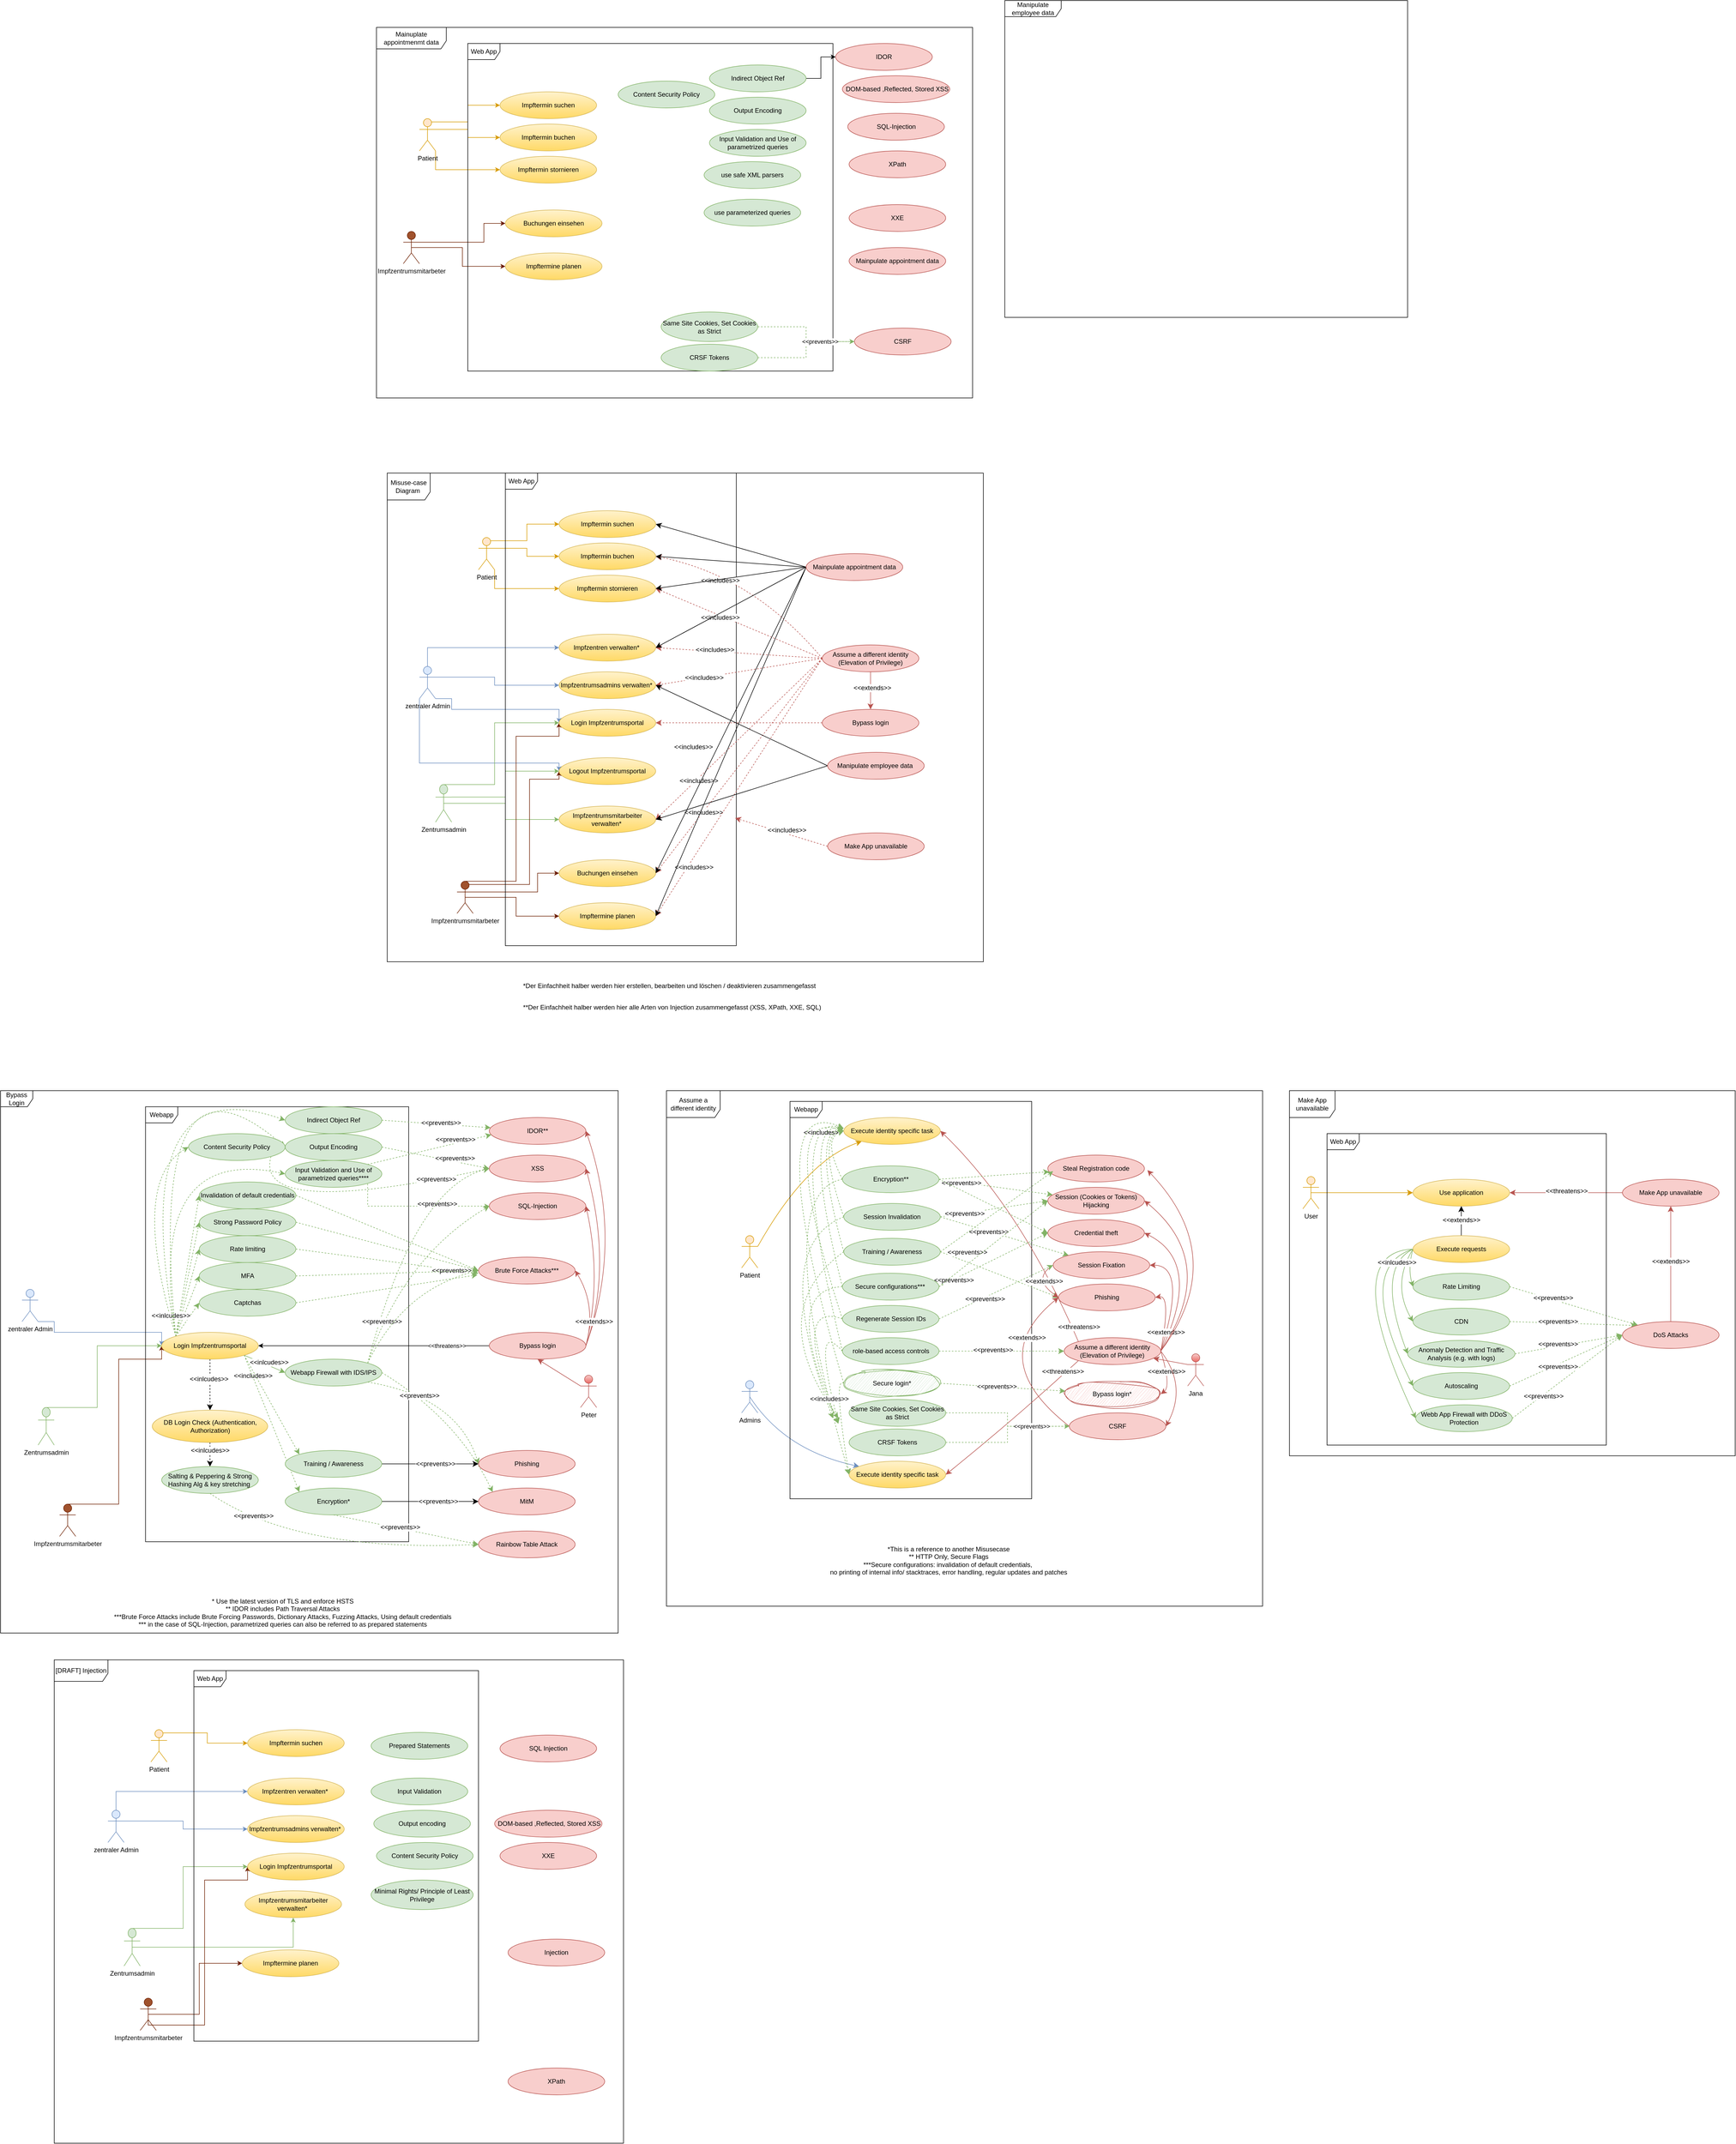<mxfile version="24.3.1" type="github">
  <diagram name="Page-1" id="eIXFkq-dwK1VUDYg19JS">
    <mxGraphModel dx="2296" dy="1707" grid="1" gridSize="10" guides="1" tooltips="1" connect="1" arrows="1" fold="1" page="1" pageScale="1" pageWidth="850" pageHeight="1100" math="0" shadow="0">
      <root>
        <mxCell id="0" />
        <mxCell id="1" parent="0" />
        <mxCell id="i41sHxnVRbA9VFk4M2wQ-1" style="edgeStyle=orthogonalEdgeStyle;rounded=0;orthogonalLoop=1;jettySize=auto;html=1;exitX=0.75;exitY=0.1;exitDx=0;exitDy=0;exitPerimeter=0;fillColor=#ffe6cc;strokeColor=#d79b00;" parent="1" source="i41sHxnVRbA9VFk4M2wQ-4" target="i41sHxnVRbA9VFk4M2wQ-28" edge="1">
          <mxGeometry relative="1" as="geometry" />
        </mxCell>
        <mxCell id="i41sHxnVRbA9VFk4M2wQ-2" style="edgeStyle=orthogonalEdgeStyle;rounded=0;orthogonalLoop=1;jettySize=auto;html=1;exitX=1;exitY=0.333;exitDx=0;exitDy=0;exitPerimeter=0;fillColor=#ffe6cc;strokeColor=#d79b00;" parent="1" source="i41sHxnVRbA9VFk4M2wQ-4" target="i41sHxnVRbA9VFk4M2wQ-19" edge="1">
          <mxGeometry relative="1" as="geometry" />
        </mxCell>
        <mxCell id="i41sHxnVRbA9VFk4M2wQ-3" style="edgeStyle=orthogonalEdgeStyle;rounded=0;orthogonalLoop=1;jettySize=auto;html=1;exitX=1;exitY=1;exitDx=0;exitDy=0;exitPerimeter=0;entryX=0;entryY=0.5;entryDx=0;entryDy=0;fillColor=#ffe6cc;strokeColor=#d79b00;" parent="1" source="i41sHxnVRbA9VFk4M2wQ-4" target="i41sHxnVRbA9VFk4M2wQ-20" edge="1">
          <mxGeometry relative="1" as="geometry" />
        </mxCell>
        <mxCell id="i41sHxnVRbA9VFk4M2wQ-4" value="Patient&lt;div&gt;&lt;br&gt;&lt;/div&gt;" style="shape=umlActor;verticalLabelPosition=bottom;verticalAlign=top;html=1;outlineConnect=0;fillColor=#ffe6cc;strokeColor=#d79b00;" parent="1" vertex="1">
          <mxGeometry x="50" y="80" width="30" height="60" as="geometry" />
        </mxCell>
        <mxCell id="i41sHxnVRbA9VFk4M2wQ-5" style="edgeStyle=orthogonalEdgeStyle;rounded=0;orthogonalLoop=1;jettySize=auto;html=1;exitX=0.5;exitY=0;exitDx=0;exitDy=0;exitPerimeter=0;entryX=0;entryY=0.5;entryDx=0;entryDy=0;fillColor=#dae8fc;strokeColor=#6c8ebf;" parent="1" source="i41sHxnVRbA9VFk4M2wQ-9" target="i41sHxnVRbA9VFk4M2wQ-21" edge="1">
          <mxGeometry relative="1" as="geometry" />
        </mxCell>
        <mxCell id="i41sHxnVRbA9VFk4M2wQ-6" style="edgeStyle=orthogonalEdgeStyle;rounded=0;orthogonalLoop=1;jettySize=auto;html=1;exitX=1;exitY=0.333;exitDx=0;exitDy=0;exitPerimeter=0;fillColor=#dae8fc;strokeColor=#6c8ebf;" parent="1" source="i41sHxnVRbA9VFk4M2wQ-9" target="i41sHxnVRbA9VFk4M2wQ-22" edge="1">
          <mxGeometry relative="1" as="geometry">
            <Array as="points">
              <mxPoint x="80" y="340" />
              <mxPoint x="80" y="355" />
            </Array>
          </mxGeometry>
        </mxCell>
        <mxCell id="i41sHxnVRbA9VFk4M2wQ-7" style="edgeStyle=orthogonalEdgeStyle;rounded=0;orthogonalLoop=1;jettySize=auto;html=1;exitX=0;exitY=1;exitDx=0;exitDy=0;exitPerimeter=0;entryX=0;entryY=0.5;entryDx=0;entryDy=0;fillColor=#dae8fc;strokeColor=#6c8ebf;" parent="1" source="i41sHxnVRbA9VFk4M2wQ-9" target="i41sHxnVRbA9VFk4M2wQ-24" edge="1">
          <mxGeometry relative="1" as="geometry">
            <Array as="points">
              <mxPoint x="-60" y="500" />
              <mxPoint x="200" y="500" />
            </Array>
          </mxGeometry>
        </mxCell>
        <mxCell id="i41sHxnVRbA9VFk4M2wQ-8" style="edgeStyle=orthogonalEdgeStyle;rounded=0;orthogonalLoop=1;jettySize=auto;html=1;exitX=1;exitY=1;exitDx=0;exitDy=0;exitPerimeter=0;entryX=0;entryY=0.5;entryDx=0;entryDy=0;fillColor=#dae8fc;strokeColor=#6c8ebf;" parent="1" source="i41sHxnVRbA9VFk4M2wQ-9" target="i41sHxnVRbA9VFk4M2wQ-23" edge="1">
          <mxGeometry relative="1" as="geometry">
            <Array as="points">
              <mxPoint y="380" />
              <mxPoint y="400" />
              <mxPoint x="200" y="400" />
            </Array>
          </mxGeometry>
        </mxCell>
        <mxCell id="i41sHxnVRbA9VFk4M2wQ-9" value="&lt;div&gt;zentraler Admin&lt;/div&gt;" style="shape=umlActor;verticalLabelPosition=bottom;verticalAlign=top;html=1;outlineConnect=0;fillColor=#dae8fc;strokeColor=#6c8ebf;" parent="1" vertex="1">
          <mxGeometry x="-60" y="320" width="30" height="60" as="geometry" />
        </mxCell>
        <mxCell id="i41sHxnVRbA9VFk4M2wQ-10" style="edgeStyle=orthogonalEdgeStyle;rounded=0;orthogonalLoop=1;jettySize=auto;html=1;exitX=0.5;exitY=0;exitDx=0;exitDy=0;exitPerimeter=0;entryX=0;entryY=0.5;entryDx=0;entryDy=0;fillColor=#d5e8d4;strokeColor=#82b366;" parent="1" source="i41sHxnVRbA9VFk4M2wQ-13" target="i41sHxnVRbA9VFk4M2wQ-23" edge="1">
          <mxGeometry relative="1" as="geometry">
            <Array as="points">
              <mxPoint x="80" y="540" />
              <mxPoint x="80" y="425" />
            </Array>
          </mxGeometry>
        </mxCell>
        <mxCell id="i41sHxnVRbA9VFk4M2wQ-11" style="edgeStyle=orthogonalEdgeStyle;rounded=0;orthogonalLoop=1;jettySize=auto;html=1;exitX=1;exitY=0.333;exitDx=0;exitDy=0;exitPerimeter=0;entryX=0;entryY=0.5;entryDx=0;entryDy=0;fillColor=#d5e8d4;strokeColor=#82b366;" parent="1" source="i41sHxnVRbA9VFk4M2wQ-13" target="i41sHxnVRbA9VFk4M2wQ-24" edge="1">
          <mxGeometry relative="1" as="geometry">
            <Array as="points">
              <mxPoint x="100" y="563" />
              <mxPoint x="100" y="515" />
            </Array>
          </mxGeometry>
        </mxCell>
        <mxCell id="i41sHxnVRbA9VFk4M2wQ-12" style="edgeStyle=orthogonalEdgeStyle;rounded=0;orthogonalLoop=1;jettySize=auto;html=1;exitX=0.5;exitY=0.5;exitDx=0;exitDy=0;exitPerimeter=0;fillColor=#d5e8d4;strokeColor=#82b366;" parent="1" source="i41sHxnVRbA9VFk4M2wQ-13" target="i41sHxnVRbA9VFk4M2wQ-25" edge="1">
          <mxGeometry relative="1" as="geometry" />
        </mxCell>
        <mxCell id="i41sHxnVRbA9VFk4M2wQ-13" value="&lt;div&gt;Zentrumsadmin&lt;/div&gt;" style="shape=umlActor;verticalLabelPosition=bottom;verticalAlign=top;html=1;outlineConnect=0;fillColor=#d5e8d4;strokeColor=#82b366;" parent="1" vertex="1">
          <mxGeometry x="-30" y="540" width="30" height="70" as="geometry" />
        </mxCell>
        <mxCell id="i41sHxnVRbA9VFk4M2wQ-14" style="edgeStyle=orthogonalEdgeStyle;rounded=0;orthogonalLoop=1;jettySize=auto;html=1;exitX=0.5;exitY=0;exitDx=0;exitDy=0;exitPerimeter=0;entryX=0;entryY=0.5;entryDx=0;entryDy=0;fillColor=#a0522d;strokeColor=#6D1F00;" parent="1" source="i41sHxnVRbA9VFk4M2wQ-18" target="i41sHxnVRbA9VFk4M2wQ-23" edge="1">
          <mxGeometry relative="1" as="geometry">
            <Array as="points">
              <mxPoint x="120" y="720" />
              <mxPoint x="120" y="450" />
              <mxPoint x="200" y="450" />
            </Array>
          </mxGeometry>
        </mxCell>
        <mxCell id="i41sHxnVRbA9VFk4M2wQ-15" style="edgeStyle=orthogonalEdgeStyle;rounded=0;orthogonalLoop=1;jettySize=auto;html=1;exitX=0.75;exitY=0.1;exitDx=0;exitDy=0;exitPerimeter=0;entryX=0;entryY=0.5;entryDx=0;entryDy=0;fillColor=#a0522d;strokeColor=#6D1F00;" parent="1" source="i41sHxnVRbA9VFk4M2wQ-18" target="i41sHxnVRbA9VFk4M2wQ-24" edge="1">
          <mxGeometry relative="1" as="geometry">
            <Array as="points">
              <mxPoint x="145" y="726" />
              <mxPoint x="145" y="530" />
              <mxPoint x="200" y="530" />
            </Array>
          </mxGeometry>
        </mxCell>
        <mxCell id="i41sHxnVRbA9VFk4M2wQ-16" style="edgeStyle=orthogonalEdgeStyle;rounded=0;orthogonalLoop=1;jettySize=auto;html=1;exitX=0.5;exitY=0.5;exitDx=0;exitDy=0;exitPerimeter=0;entryX=0;entryY=0.5;entryDx=0;entryDy=0;fillColor=#a0522d;strokeColor=#6D1F00;" parent="1" source="i41sHxnVRbA9VFk4M2wQ-18" target="i41sHxnVRbA9VFk4M2wQ-27" edge="1">
          <mxGeometry relative="1" as="geometry" />
        </mxCell>
        <mxCell id="i41sHxnVRbA9VFk4M2wQ-17" style="edgeStyle=orthogonalEdgeStyle;rounded=0;orthogonalLoop=1;jettySize=auto;html=1;exitX=1;exitY=0.333;exitDx=0;exitDy=0;exitPerimeter=0;fillColor=#a0522d;strokeColor=#6D1F00;" parent="1" source="i41sHxnVRbA9VFk4M2wQ-18" target="i41sHxnVRbA9VFk4M2wQ-26" edge="1">
          <mxGeometry relative="1" as="geometry">
            <Array as="points">
              <mxPoint x="160" y="740" />
              <mxPoint x="160" y="705" />
            </Array>
          </mxGeometry>
        </mxCell>
        <mxCell id="i41sHxnVRbA9VFk4M2wQ-18" value="&lt;div&gt;&lt;font color=&quot;#0a0a0a&quot;&gt;Impfzentrumsmitarbeter&lt;/font&gt;&lt;/div&gt;" style="shape=umlActor;verticalLabelPosition=bottom;verticalAlign=top;html=1;outlineConnect=0;fillColor=#a0522d;fontColor=#ffffff;strokeColor=#6D1F00;" parent="1" vertex="1">
          <mxGeometry x="10" y="720" width="30" height="60" as="geometry" />
        </mxCell>
        <mxCell id="i41sHxnVRbA9VFk4M2wQ-19" value="Impftermin buchen" style="ellipse;whiteSpace=wrap;html=1;fillColor=#fff2cc;gradientColor=#ffd966;strokeColor=#d6b656;" parent="1" vertex="1">
          <mxGeometry x="200" y="90" width="180" height="50" as="geometry" />
        </mxCell>
        <mxCell id="i41sHxnVRbA9VFk4M2wQ-20" value="Impftermin stornieren" style="ellipse;whiteSpace=wrap;html=1;fillColor=#fff2cc;gradientColor=#ffd966;strokeColor=#d6b656;" parent="1" vertex="1">
          <mxGeometry x="200" y="150" width="180" height="50" as="geometry" />
        </mxCell>
        <mxCell id="i41sHxnVRbA9VFk4M2wQ-21" value="Impfzentren verwalten*&amp;nbsp;" style="ellipse;whiteSpace=wrap;html=1;fillColor=#fff2cc;gradientColor=#ffd966;strokeColor=#d6b656;" parent="1" vertex="1">
          <mxGeometry x="200" y="260" width="180" height="50" as="geometry" />
        </mxCell>
        <mxCell id="i41sHxnVRbA9VFk4M2wQ-22" value="Impfzentrumsadmins verwalten*&amp;nbsp;" style="ellipse;whiteSpace=wrap;html=1;fillColor=#fff2cc;gradientColor=#ffd966;strokeColor=#d6b656;" parent="1" vertex="1">
          <mxGeometry x="200" y="330" width="180" height="50" as="geometry" />
        </mxCell>
        <mxCell id="i41sHxnVRbA9VFk4M2wQ-23" value="Login Impfzentrumsportal" style="ellipse;whiteSpace=wrap;html=1;fillColor=#fff2cc;gradientColor=#ffd966;strokeColor=#d6b656;" parent="1" vertex="1">
          <mxGeometry x="200" y="400" width="180" height="50" as="geometry" />
        </mxCell>
        <mxCell id="i41sHxnVRbA9VFk4M2wQ-24" value="Logout Impfzentrumsportal" style="ellipse;whiteSpace=wrap;html=1;fillColor=#fff2cc;gradientColor=#ffd966;strokeColor=#d6b656;" parent="1" vertex="1">
          <mxGeometry x="200" y="490" width="180" height="50" as="geometry" />
        </mxCell>
        <mxCell id="i41sHxnVRbA9VFk4M2wQ-25" value="Impfzentrumsmitarbeiter verwalten*&amp;nbsp;" style="ellipse;whiteSpace=wrap;html=1;fillColor=#fff2cc;gradientColor=#ffd966;strokeColor=#d6b656;" parent="1" vertex="1">
          <mxGeometry x="200" y="580" width="180" height="50" as="geometry" />
        </mxCell>
        <mxCell id="i41sHxnVRbA9VFk4M2wQ-26" value="Buchungen einsehen" style="ellipse;whiteSpace=wrap;html=1;fillColor=#fff2cc;gradientColor=#ffd966;strokeColor=#d6b656;" parent="1" vertex="1">
          <mxGeometry x="200" y="680" width="180" height="50" as="geometry" />
        </mxCell>
        <mxCell id="i41sHxnVRbA9VFk4M2wQ-27" value="Impftermine planen" style="ellipse;whiteSpace=wrap;html=1;fillColor=#fff2cc;gradientColor=#ffd966;strokeColor=#d6b656;" parent="1" vertex="1">
          <mxGeometry x="200" y="760" width="180" height="50" as="geometry" />
        </mxCell>
        <mxCell id="i41sHxnVRbA9VFk4M2wQ-28" value="Impftermin suchen" style="ellipse;whiteSpace=wrap;html=1;fillColor=#fff2cc;gradientColor=#ffd966;strokeColor=#d6b656;" parent="1" vertex="1">
          <mxGeometry x="200" y="30" width="180" height="50" as="geometry" />
        </mxCell>
        <mxCell id="i41sHxnVRbA9VFk4M2wQ-29" value="Misuse-case Diagram&amp;nbsp;" style="shape=umlFrame;whiteSpace=wrap;html=1;pointerEvents=0;width=80;height=50;" parent="1" vertex="1">
          <mxGeometry x="-120" y="-40" width="1110" height="910" as="geometry" />
        </mxCell>
        <mxCell id="i41sHxnVRbA9VFk4M2wQ-30" value="Web App" style="shape=umlFrame;whiteSpace=wrap;html=1;pointerEvents=0;" parent="1" vertex="1">
          <mxGeometry x="100" y="-40" width="430" height="880" as="geometry" />
        </mxCell>
        <mxCell id="i41sHxnVRbA9VFk4M2wQ-31" value="*Der Einfachheit halber werden hier erstellen, bearbeiten und löschen / deaktivieren zusammengefasst" style="text;html=1;align=center;verticalAlign=middle;resizable=0;points=[];autosize=1;strokeColor=none;fillColor=none;" parent="1" vertex="1">
          <mxGeometry x="120" y="900" width="570" height="30" as="geometry" />
        </mxCell>
        <mxCell id="i41sHxnVRbA9VFk4M2wQ-32" value="**Der Einfachheit halber werden hier alle Arten von Injection zusammengefasst (XSS, XPath, XXE, SQL)" style="text;html=1;align=center;verticalAlign=middle;resizable=0;points=[];autosize=1;strokeColor=none;fillColor=none;" parent="1" vertex="1">
          <mxGeometry x="120" y="940" width="580" height="30" as="geometry" />
        </mxCell>
        <mxCell id="i41sHxnVRbA9VFk4M2wQ-50" value="&lt;div&gt;&lt;br&gt;&lt;/div&gt;&lt;div&gt;* Use the latest version of TLS and enforce HSTS&lt;/div&gt;&lt;div&gt;** IDOR includes Path Traversal Attacks&lt;/div&gt;***Brute Force Attacks include Brute Forcing Passwords, Dictionary Attacks, Fuzzing Attacks, Using default credentials&lt;div&gt;*** in the case of SQL-Injection, parametrized queries can also be referred to as prepared statements&lt;/div&gt;" style="text;html=1;align=center;verticalAlign=middle;resizable=0;points=[];autosize=1;strokeColor=none;fillColor=none;" parent="1" vertex="1">
          <mxGeometry x="-640" y="2030" width="650" height="90" as="geometry" />
        </mxCell>
        <mxCell id="ZL6rJkev4Y_4mScAFY92-46" style="edgeStyle=none;curved=1;rounded=0;orthogonalLoop=1;jettySize=auto;html=1;exitX=0;exitY=0.5;exitDx=0;exitDy=0;entryX=1;entryY=0.5;entryDx=0;entryDy=0;fontSize=12;startSize=8;endSize=8;fillColor=#f8cecc;strokeColor=#b85450;dashed=1;" parent="1" source="i41sHxnVRbA9VFk4M2wQ-64" target="i41sHxnVRbA9VFk4M2wQ-23" edge="1">
          <mxGeometry relative="1" as="geometry" />
        </mxCell>
        <mxCell id="ZL6rJkev4Y_4mScAFY92-48" value="&amp;lt;&amp;lt;includes&amp;gt;&amp;gt;" style="edgeLabel;html=1;align=center;verticalAlign=middle;resizable=0;points=[];fontSize=12;" parent="ZL6rJkev4Y_4mScAFY92-46" vertex="1" connectable="0">
          <mxGeometry x="-0.496" relative="1" as="geometry">
            <mxPoint x="-162" y="45" as="offset" />
          </mxGeometry>
        </mxCell>
        <mxCell id="i41sHxnVRbA9VFk4M2wQ-64" value="Bypass login" style="ellipse;whiteSpace=wrap;html=1;fillColor=#f8cecc;strokeColor=#b85450;" parent="1" vertex="1">
          <mxGeometry x="690" y="400" width="180" height="50" as="geometry" />
        </mxCell>
        <mxCell id="ZL6rJkev4Y_4mScAFY92-146" value="&lt;span style=&quot;color: rgb(0, 0, 0); font-family: Helvetica; font-size: 12px; font-style: normal; font-variant-ligatures: normal; font-variant-caps: normal; font-weight: 400; letter-spacing: normal; orphans: 2; text-align: center; text-indent: 0px; text-transform: none; widows: 2; word-spacing: 0px; -webkit-text-stroke-width: 0px; white-space: nowrap; background-color: rgb(255, 255, 255); text-decoration-thickness: initial; text-decoration-style: initial; text-decoration-color: initial; display: inline !important; float: none;&quot;&gt;&amp;lt;&amp;lt;includes&amp;gt;&amp;gt;&lt;/span&gt;" style="edgeStyle=none;curved=1;rounded=0;orthogonalLoop=1;jettySize=auto;html=1;exitX=0;exitY=0.5;exitDx=0;exitDy=0;entryX=1;entryY=0.5;entryDx=0;entryDy=0;fontSize=12;startSize=8;endSize=8;fillColor=#f8cecc;strokeColor=#b85450;dashed=1;" parent="1" source="i41sHxnVRbA9VFk4M2wQ-67" target="i41sHxnVRbA9VFk4M2wQ-19" edge="1">
          <mxGeometry x="0.345" y="21" relative="1" as="geometry">
            <Array as="points">
              <mxPoint x="560" y="150" />
            </Array>
            <mxPoint as="offset" />
          </mxGeometry>
        </mxCell>
        <mxCell id="ZL6rJkev4Y_4mScAFY92-147" value="&lt;span style=&quot;color: rgb(0, 0, 0); font-family: Helvetica; font-size: 12px; font-style: normal; font-variant-ligatures: normal; font-variant-caps: normal; font-weight: 400; letter-spacing: normal; orphans: 2; text-align: center; text-indent: 0px; text-transform: none; widows: 2; word-spacing: 0px; -webkit-text-stroke-width: 0px; white-space: nowrap; background-color: rgb(255, 255, 255); text-decoration-thickness: initial; text-decoration-style: initial; text-decoration-color: initial; display: inline !important; float: none;&quot;&gt;&amp;lt;&amp;lt;includes&amp;gt;&amp;gt;&lt;/span&gt;" style="edgeStyle=none;curved=1;rounded=0;orthogonalLoop=1;jettySize=auto;html=1;exitX=0;exitY=0.5;exitDx=0;exitDy=0;entryX=1;entryY=0.5;entryDx=0;entryDy=0;fontSize=12;startSize=8;endSize=8;fillColor=#f8cecc;strokeColor=#b85450;dashed=1;" parent="1" source="i41sHxnVRbA9VFk4M2wQ-67" target="i41sHxnVRbA9VFk4M2wQ-20" edge="1">
          <mxGeometry x="0.218" y="3" relative="1" as="geometry">
            <mxPoint as="offset" />
          </mxGeometry>
        </mxCell>
        <mxCell id="ZL6rJkev4Y_4mScAFY92-148" value="&lt;span style=&quot;color: rgb(0, 0, 0); font-family: Helvetica; font-size: 12px; font-style: normal; font-variant-ligatures: normal; font-variant-caps: normal; font-weight: 400; letter-spacing: normal; orphans: 2; text-align: center; text-indent: 0px; text-transform: none; widows: 2; word-spacing: 0px; -webkit-text-stroke-width: 0px; white-space: nowrap; background-color: rgb(255, 255, 255); text-decoration-thickness: initial; text-decoration-style: initial; text-decoration-color: initial; display: inline !important; float: none;&quot;&gt;&amp;lt;&amp;lt;includes&amp;gt;&amp;gt;&lt;/span&gt;" style="edgeStyle=none;curved=1;rounded=0;orthogonalLoop=1;jettySize=auto;html=1;exitX=0;exitY=0.5;exitDx=0;exitDy=0;entryX=1;entryY=0.5;entryDx=0;entryDy=0;fontSize=12;startSize=8;endSize=8;fillColor=#f8cecc;strokeColor=#b85450;dashed=1;" parent="1" source="i41sHxnVRbA9VFk4M2wQ-67" target="i41sHxnVRbA9VFk4M2wQ-21" edge="1">
          <mxGeometry x="0.293" y="-3" relative="1" as="geometry">
            <mxPoint as="offset" />
          </mxGeometry>
        </mxCell>
        <mxCell id="ZL6rJkev4Y_4mScAFY92-149" value="&lt;span style=&quot;color: rgb(0, 0, 0); font-family: Helvetica; font-size: 12px; font-style: normal; font-variant-ligatures: normal; font-variant-caps: normal; font-weight: 400; letter-spacing: normal; orphans: 2; text-align: center; text-indent: 0px; text-transform: none; widows: 2; word-spacing: 0px; -webkit-text-stroke-width: 0px; white-space: nowrap; background-color: rgb(255, 255, 255); text-decoration-thickness: initial; text-decoration-style: initial; text-decoration-color: initial; display: inline !important; float: none;&quot;&gt;&amp;lt;&amp;lt;includes&amp;gt;&amp;gt;&lt;/span&gt;" style="edgeStyle=none;curved=1;rounded=0;orthogonalLoop=1;jettySize=auto;html=1;exitX=0;exitY=0.5;exitDx=0;exitDy=0;entryX=1;entryY=0.5;entryDx=0;entryDy=0;fontSize=12;startSize=8;endSize=8;fillColor=#f8cecc;strokeColor=#b85450;dashed=1;" parent="1" source="i41sHxnVRbA9VFk4M2wQ-67" target="i41sHxnVRbA9VFk4M2wQ-22" edge="1">
          <mxGeometry x="0.42" y="1" relative="1" as="geometry">
            <mxPoint as="offset" />
          </mxGeometry>
        </mxCell>
        <mxCell id="ZL6rJkev4Y_4mScAFY92-150" value="&lt;span style=&quot;color: rgb(0, 0, 0); font-family: Helvetica; font-size: 12px; font-style: normal; font-variant-ligatures: normal; font-variant-caps: normal; font-weight: 400; letter-spacing: normal; orphans: 2; text-align: center; text-indent: 0px; text-transform: none; widows: 2; word-spacing: 0px; -webkit-text-stroke-width: 0px; white-space: nowrap; background-color: rgb(255, 255, 255); text-decoration-thickness: initial; text-decoration-style: initial; text-decoration-color: initial; display: inline !important; float: none;&quot;&gt;&amp;lt;&amp;lt;includes&amp;gt;&amp;gt;&lt;/span&gt;" style="edgeStyle=none;curved=1;rounded=0;orthogonalLoop=1;jettySize=auto;html=1;exitX=0;exitY=0.5;exitDx=0;exitDy=0;entryX=1;entryY=0.5;entryDx=0;entryDy=0;fontSize=12;startSize=8;endSize=8;fillColor=#f8cecc;strokeColor=#b85450;dashed=1;" parent="1" source="i41sHxnVRbA9VFk4M2wQ-67" target="i41sHxnVRbA9VFk4M2wQ-25" edge="1">
          <mxGeometry x="0.499" y="4" relative="1" as="geometry">
            <mxPoint as="offset" />
          </mxGeometry>
        </mxCell>
        <mxCell id="ZL6rJkev4Y_4mScAFY92-151" value="&lt;span style=&quot;color: rgb(0, 0, 0); font-family: Helvetica; font-size: 12px; font-style: normal; font-variant-ligatures: normal; font-variant-caps: normal; font-weight: 400; letter-spacing: normal; orphans: 2; text-align: center; text-indent: 0px; text-transform: none; widows: 2; word-spacing: 0px; -webkit-text-stroke-width: 0px; white-space: nowrap; background-color: rgb(255, 255, 255); text-decoration-thickness: initial; text-decoration-style: initial; text-decoration-color: initial; display: inline !important; float: none;&quot;&gt;&amp;lt;&amp;lt;includes&amp;gt;&amp;gt;&lt;/span&gt;" style="edgeStyle=none;curved=1;rounded=0;orthogonalLoop=1;jettySize=auto;html=1;exitX=0;exitY=0.5;exitDx=0;exitDy=0;entryX=1;entryY=0.5;entryDx=0;entryDy=0;fontSize=12;startSize=8;endSize=8;fillColor=#f8cecc;strokeColor=#b85450;dashed=1;" parent="1" source="i41sHxnVRbA9VFk4M2wQ-67" target="i41sHxnVRbA9VFk4M2wQ-26" edge="1">
          <mxGeometry x="0.427" y="2" relative="1" as="geometry">
            <mxPoint x="-1" as="offset" />
          </mxGeometry>
        </mxCell>
        <mxCell id="ZL6rJkev4Y_4mScAFY92-152" value="&lt;span style=&quot;color: rgb(0, 0, 0); font-family: Helvetica; font-size: 12px; font-style: normal; font-variant-ligatures: normal; font-variant-caps: normal; font-weight: 400; letter-spacing: normal; orphans: 2; text-align: center; text-indent: 0px; text-transform: none; widows: 2; word-spacing: 0px; -webkit-text-stroke-width: 0px; white-space: nowrap; background-color: rgb(255, 255, 255); text-decoration-thickness: initial; text-decoration-style: initial; text-decoration-color: initial; display: inline !important; float: none;&quot;&gt;&amp;lt;&amp;lt;includes&amp;gt;&amp;gt;&lt;/span&gt;" style="edgeStyle=none;curved=1;rounded=0;orthogonalLoop=1;jettySize=auto;html=1;exitX=0;exitY=0.5;exitDx=0;exitDy=0;entryX=1;entryY=0.5;entryDx=0;entryDy=0;fontSize=12;startSize=8;endSize=8;fillColor=#f8cecc;strokeColor=#b85450;dashed=1;" parent="1" source="i41sHxnVRbA9VFk4M2wQ-67" target="i41sHxnVRbA9VFk4M2wQ-27" edge="1">
          <mxGeometry x="0.599" y="9" relative="1" as="geometry">
            <mxPoint x="1" as="offset" />
          </mxGeometry>
        </mxCell>
        <mxCell id="ZL6rJkev4Y_4mScAFY92-154" style="edgeStyle=none;curved=1;rounded=0;orthogonalLoop=1;jettySize=auto;html=1;exitX=0.5;exitY=1;exitDx=0;exitDy=0;fontSize=12;startSize=8;endSize=8;fillColor=#f8cecc;strokeColor=#b85450;" parent="1" source="i41sHxnVRbA9VFk4M2wQ-67" target="i41sHxnVRbA9VFk4M2wQ-64" edge="1">
          <mxGeometry relative="1" as="geometry" />
        </mxCell>
        <mxCell id="ZL6rJkev4Y_4mScAFY92-156" value="&amp;lt;&amp;lt;extends&amp;gt;&amp;gt;" style="edgeLabel;html=1;align=center;verticalAlign=middle;resizable=0;points=[];fontSize=12;" parent="ZL6rJkev4Y_4mScAFY92-154" vertex="1" connectable="0">
          <mxGeometry x="-0.15" y="3" relative="1" as="geometry">
            <mxPoint as="offset" />
          </mxGeometry>
        </mxCell>
        <mxCell id="i41sHxnVRbA9VFk4M2wQ-67" value="Assume a different identity&lt;div&gt;(Elevation of Privilege)&lt;br&gt;&lt;/div&gt;" style="ellipse;whiteSpace=wrap;html=1;fillColor=#f8cecc;strokeColor=#b85450;" parent="1" vertex="1">
          <mxGeometry x="690" y="280" width="180" height="50" as="geometry" />
        </mxCell>
        <mxCell id="i41sHxnVRbA9VFk4M2wQ-68" value="Make App unavailable" style="ellipse;whiteSpace=wrap;html=1;fillColor=#f8cecc;strokeColor=#b85450;" parent="1" vertex="1">
          <mxGeometry x="700" y="630" width="180" height="50" as="geometry" />
        </mxCell>
        <mxCell id="i41sHxnVRbA9VFk4M2wQ-190" value="Bypass Login" style="shape=umlFrame;whiteSpace=wrap;html=1;pointerEvents=0;" parent="1" vertex="1">
          <mxGeometry x="-840" y="1110" width="1150" height="1010" as="geometry" />
        </mxCell>
        <mxCell id="i41sHxnVRbA9VFk4M2wQ-192" value="Assume a different identity" style="shape=umlFrame;whiteSpace=wrap;html=1;pointerEvents=0;width=100;height=50;" parent="1" vertex="1">
          <mxGeometry x="400" y="1110" width="1110" height="960" as="geometry" />
        </mxCell>
        <mxCell id="i41sHxnVRbA9VFk4M2wQ-193" value="Make App unavailable" style="shape=umlFrame;whiteSpace=wrap;html=1;pointerEvents=0;width=85;height=50;" parent="1" vertex="1">
          <mxGeometry x="1560" y="1110" width="830" height="680" as="geometry" />
        </mxCell>
        <mxCell id="i41sHxnVRbA9VFk4M2wQ-194" value="[DRAFT] Injection" style="shape=umlFrame;whiteSpace=wrap;html=1;pointerEvents=0;width=100;height=40;" parent="1" vertex="1">
          <mxGeometry x="-740" y="2170" width="1060" height="900" as="geometry" />
        </mxCell>
        <mxCell id="i41sHxnVRbA9VFk4M2wQ-195" value="Mainuplate appointmenmt data" style="shape=umlFrame;whiteSpace=wrap;html=1;pointerEvents=0;width=130;height=40;" parent="1" vertex="1">
          <mxGeometry x="-140" y="-870" width="1110" height="690" as="geometry" />
        </mxCell>
        <mxCell id="i41sHxnVRbA9VFk4M2wQ-196" style="edgeStyle=orthogonalEdgeStyle;rounded=0;orthogonalLoop=1;jettySize=auto;html=1;exitX=1;exitY=1;exitDx=0;exitDy=0;exitPerimeter=0;entryX=0;entryY=0.5;entryDx=0;entryDy=0;fillColor=#dae8fc;strokeColor=#6c8ebf;" parent="1" source="i41sHxnVRbA9VFk4M2wQ-197" target="i41sHxnVRbA9VFk4M2wQ-202" edge="1">
          <mxGeometry relative="1" as="geometry">
            <Array as="points">
              <mxPoint x="-740" y="1540" />
              <mxPoint x="-740" y="1560" />
              <mxPoint x="-540" y="1560" />
            </Array>
          </mxGeometry>
        </mxCell>
        <mxCell id="i41sHxnVRbA9VFk4M2wQ-197" value="&lt;div&gt;zentraler Admin&lt;/div&gt;" style="shape=umlActor;verticalLabelPosition=bottom;verticalAlign=top;html=1;outlineConnect=0;fillColor=#dae8fc;strokeColor=#6c8ebf;" parent="1" vertex="1">
          <mxGeometry x="-800" y="1480" width="30" height="60" as="geometry" />
        </mxCell>
        <mxCell id="i41sHxnVRbA9VFk4M2wQ-198" style="edgeStyle=orthogonalEdgeStyle;rounded=0;orthogonalLoop=1;jettySize=auto;html=1;exitX=0.5;exitY=0;exitDx=0;exitDy=0;exitPerimeter=0;entryX=0;entryY=0.5;entryDx=0;entryDy=0;fillColor=#d5e8d4;strokeColor=#82b366;" parent="1" source="i41sHxnVRbA9VFk4M2wQ-199" target="i41sHxnVRbA9VFk4M2wQ-202" edge="1">
          <mxGeometry relative="1" as="geometry">
            <Array as="points">
              <mxPoint x="-660" y="1700" />
              <mxPoint x="-660" y="1585" />
            </Array>
          </mxGeometry>
        </mxCell>
        <mxCell id="i41sHxnVRbA9VFk4M2wQ-199" value="&lt;div&gt;Zentrumsadmin&lt;/div&gt;" style="shape=umlActor;verticalLabelPosition=bottom;verticalAlign=top;html=1;outlineConnect=0;fillColor=#d5e8d4;strokeColor=#82b366;" parent="1" vertex="1">
          <mxGeometry x="-770" y="1700" width="30" height="70" as="geometry" />
        </mxCell>
        <mxCell id="i41sHxnVRbA9VFk4M2wQ-200" style="edgeStyle=orthogonalEdgeStyle;rounded=0;orthogonalLoop=1;jettySize=auto;html=1;exitX=0.5;exitY=0;exitDx=0;exitDy=0;exitPerimeter=0;entryX=0;entryY=0.5;entryDx=0;entryDy=0;fillColor=#a0522d;strokeColor=#6D1F00;" parent="1" source="i41sHxnVRbA9VFk4M2wQ-201" target="i41sHxnVRbA9VFk4M2wQ-202" edge="1">
          <mxGeometry relative="1" as="geometry">
            <Array as="points">
              <mxPoint x="-620" y="1880" />
              <mxPoint x="-620" y="1610" />
              <mxPoint x="-540" y="1610" />
            </Array>
          </mxGeometry>
        </mxCell>
        <mxCell id="i41sHxnVRbA9VFk4M2wQ-201" value="&lt;div&gt;&lt;font color=&quot;#0a0a0a&quot;&gt;Impfzentrumsmitarbeter&lt;/font&gt;&lt;/div&gt;" style="shape=umlActor;verticalLabelPosition=bottom;verticalAlign=top;html=1;outlineConnect=0;fillColor=#a0522d;fontColor=#ffffff;strokeColor=#6D1F00;" parent="1" vertex="1">
          <mxGeometry x="-730" y="1880" width="30" height="60" as="geometry" />
        </mxCell>
        <mxCell id="ZL6rJkev4Y_4mScAFY92-185" style="edgeStyle=none;curved=1;rounded=0;orthogonalLoop=1;jettySize=auto;html=1;exitX=0.5;exitY=1;exitDx=0;exitDy=0;fontSize=12;startSize=8;endSize=8;dashed=1;" parent="1" source="i41sHxnVRbA9VFk4M2wQ-202" target="i41sHxnVRbA9VFk4M2wQ-205" edge="1">
          <mxGeometry relative="1" as="geometry" />
        </mxCell>
        <mxCell id="ZL6rJkev4Y_4mScAFY92-186" value="&amp;lt;&amp;lt;inlcudes&amp;gt;&amp;gt;" style="edgeLabel;html=1;align=center;verticalAlign=middle;resizable=0;points=[];fontSize=12;" parent="ZL6rJkev4Y_4mScAFY92-185" vertex="1" connectable="0">
          <mxGeometry x="-0.221" y="-2" relative="1" as="geometry">
            <mxPoint as="offset" />
          </mxGeometry>
        </mxCell>
        <mxCell id="ZL6rJkev4Y_4mScAFY92-194" style="edgeStyle=none;curved=1;rounded=0;orthogonalLoop=1;jettySize=auto;html=1;exitX=1;exitY=1;exitDx=0;exitDy=0;entryX=0;entryY=0.5;entryDx=0;entryDy=0;fontSize=12;startSize=8;endSize=8;fillColor=#d5e8d4;strokeColor=#82b366;" parent="1" source="i41sHxnVRbA9VFk4M2wQ-202" target="i41sHxnVRbA9VFk4M2wQ-229" edge="1">
          <mxGeometry relative="1" as="geometry" />
        </mxCell>
        <mxCell id="ZL6rJkev4Y_4mScAFY92-197" value="&amp;lt;&amp;lt;includes&amp;gt;&amp;gt;" style="edgeLabel;html=1;align=center;verticalAlign=middle;resizable=0;points=[];fontSize=12;" parent="ZL6rJkev4Y_4mScAFY92-194" vertex="1" connectable="0">
          <mxGeometry x="0.173" y="-4" relative="1" as="geometry">
            <mxPoint x="-27" y="15" as="offset" />
          </mxGeometry>
        </mxCell>
        <mxCell id="ZL6rJkev4Y_4mScAFY92-198" value="&amp;lt;&amp;lt;inlcudes&amp;gt;&amp;gt;" style="edgeLabel;html=1;align=center;verticalAlign=middle;resizable=0;points=[];fontSize=12;" parent="ZL6rJkev4Y_4mScAFY92-194" vertex="1" connectable="0">
          <mxGeometry x="-0.134" y="1" relative="1" as="geometry">
            <mxPoint x="13" as="offset" />
          </mxGeometry>
        </mxCell>
        <mxCell id="ZL6rJkev4Y_4mScAFY92-195" style="edgeStyle=none;curved=1;rounded=0;orthogonalLoop=1;jettySize=auto;html=1;exitX=1;exitY=1;exitDx=0;exitDy=0;entryX=0;entryY=0;entryDx=0;entryDy=0;fontSize=12;startSize=8;endSize=8;fillColor=#d5e8d4;strokeColor=#82b366;dashed=1;" parent="1" source="i41sHxnVRbA9VFk4M2wQ-202" target="i41sHxnVRbA9VFk4M2wQ-233" edge="1">
          <mxGeometry relative="1" as="geometry" />
        </mxCell>
        <mxCell id="ZL6rJkev4Y_4mScAFY92-196" style="edgeStyle=none;curved=1;rounded=0;orthogonalLoop=1;jettySize=auto;html=1;exitX=1;exitY=1;exitDx=0;exitDy=0;entryX=0;entryY=0;entryDx=0;entryDy=0;fontSize=12;startSize=8;endSize=8;fillColor=#d5e8d4;strokeColor=#82b366;dashed=1;" parent="1" source="i41sHxnVRbA9VFk4M2wQ-202" target="i41sHxnVRbA9VFk4M2wQ-232" edge="1">
          <mxGeometry relative="1" as="geometry" />
        </mxCell>
        <mxCell id="ZL6rJkev4Y_4mScAFY92-199" style="edgeStyle=none;curved=1;rounded=0;orthogonalLoop=1;jettySize=auto;html=1;exitX=0;exitY=0;exitDx=0;exitDy=0;entryX=0;entryY=0.5;entryDx=0;entryDy=0;fontSize=12;startSize=8;endSize=8;fillColor=#d5e8d4;strokeColor=#82b366;dashed=1;" parent="1" source="i41sHxnVRbA9VFk4M2wQ-202" target="i41sHxnVRbA9VFk4M2wQ-227" edge="1">
          <mxGeometry relative="1" as="geometry" />
        </mxCell>
        <mxCell id="ZL6rJkev4Y_4mScAFY92-200" style="edgeStyle=none;curved=1;rounded=0;orthogonalLoop=1;jettySize=auto;html=1;exitX=0;exitY=0;exitDx=0;exitDy=0;entryX=0;entryY=0.5;entryDx=0;entryDy=0;fontSize=12;startSize=8;endSize=8;fillColor=#d5e8d4;strokeColor=#82b366;dashed=1;" parent="1" source="i41sHxnVRbA9VFk4M2wQ-202" target="i41sHxnVRbA9VFk4M2wQ-228" edge="1">
          <mxGeometry relative="1" as="geometry" />
        </mxCell>
        <mxCell id="ZL6rJkev4Y_4mScAFY92-201" style="edgeStyle=none;curved=1;rounded=0;orthogonalLoop=1;jettySize=auto;html=1;exitX=0;exitY=0;exitDx=0;exitDy=0;entryX=0;entryY=0.5;entryDx=0;entryDy=0;fontSize=12;startSize=8;endSize=8;fillColor=#d5e8d4;strokeColor=#82b366;dashed=1;" parent="1" source="i41sHxnVRbA9VFk4M2wQ-202" target="i41sHxnVRbA9VFk4M2wQ-226" edge="1">
          <mxGeometry relative="1" as="geometry" />
        </mxCell>
        <mxCell id="ZL6rJkev4Y_4mScAFY92-202" style="edgeStyle=none;curved=1;rounded=0;orthogonalLoop=1;jettySize=auto;html=1;exitX=0;exitY=0;exitDx=0;exitDy=0;entryX=0;entryY=0.5;entryDx=0;entryDy=0;fontSize=12;startSize=8;endSize=8;fillColor=#d5e8d4;strokeColor=#82b366;dashed=1;" parent="1" source="i41sHxnVRbA9VFk4M2wQ-202" target="ZL6rJkev4Y_4mScAFY92-22" edge="1">
          <mxGeometry relative="1" as="geometry" />
        </mxCell>
        <mxCell id="ZL6rJkev4Y_4mScAFY92-203" style="edgeStyle=none;curved=1;rounded=0;orthogonalLoop=1;jettySize=auto;html=1;exitX=0;exitY=0;exitDx=0;exitDy=0;entryX=0;entryY=0.5;entryDx=0;entryDy=0;fontSize=12;startSize=8;endSize=8;fillColor=#d5e8d4;strokeColor=#82b366;dashed=1;" parent="1" source="i41sHxnVRbA9VFk4M2wQ-202" target="ZL6rJkev4Y_4mScAFY92-73" edge="1">
          <mxGeometry relative="1" as="geometry" />
        </mxCell>
        <mxCell id="ZL6rJkev4Y_4mScAFY92-204" style="edgeStyle=none;curved=1;rounded=0;orthogonalLoop=1;jettySize=auto;html=1;exitX=0;exitY=0;exitDx=0;exitDy=0;entryX=0;entryY=0.5;entryDx=0;entryDy=0;fontSize=12;startSize=8;endSize=8;fillColor=#d5e8d4;strokeColor=#82b366;dashed=1;" parent="1" source="i41sHxnVRbA9VFk4M2wQ-202" target="ZL6rJkev4Y_4mScAFY92-86" edge="1">
          <mxGeometry relative="1" as="geometry">
            <Array as="points">
              <mxPoint x="-600" y="1280" />
            </Array>
          </mxGeometry>
        </mxCell>
        <mxCell id="ZL6rJkev4Y_4mScAFY92-208" value="&amp;lt;&amp;lt;inlcudes&amp;gt;&amp;gt;" style="edgeLabel;html=1;align=center;verticalAlign=middle;resizable=0;points=[];fontSize=12;" parent="ZL6rJkev4Y_4mScAFY92-204" vertex="1" connectable="0">
          <mxGeometry x="-0.816" y="-2" relative="1" as="geometry">
            <mxPoint as="offset" />
          </mxGeometry>
        </mxCell>
        <mxCell id="ZL6rJkev4Y_4mScAFY92-205" style="edgeStyle=none;curved=1;rounded=0;orthogonalLoop=1;jettySize=auto;html=1;exitX=0;exitY=0;exitDx=0;exitDy=0;entryX=0;entryY=0.5;entryDx=0;entryDy=0;fontSize=12;startSize=8;endSize=8;fillColor=#d5e8d4;strokeColor=#82b366;dashed=1;" parent="1" source="i41sHxnVRbA9VFk4M2wQ-202" target="ZL6rJkev4Y_4mScAFY92-4" edge="1">
          <mxGeometry relative="1" as="geometry">
            <Array as="points">
              <mxPoint x="-610" y="1060" />
            </Array>
          </mxGeometry>
        </mxCell>
        <mxCell id="ZL6rJkev4Y_4mScAFY92-206" style="edgeStyle=none;curved=1;rounded=0;orthogonalLoop=1;jettySize=auto;html=1;exitX=0;exitY=0;exitDx=0;exitDy=0;entryX=0;entryY=0.5;entryDx=0;entryDy=0;fontSize=12;startSize=8;endSize=8;fillColor=#d5e8d4;strokeColor=#82b366;dashed=1;" parent="1" source="i41sHxnVRbA9VFk4M2wQ-202" target="ZL6rJkev4Y_4mScAFY92-3" edge="1">
          <mxGeometry relative="1" as="geometry">
            <Array as="points">
              <mxPoint x="-570" y="990" />
            </Array>
          </mxGeometry>
        </mxCell>
        <mxCell id="ZL6rJkev4Y_4mScAFY92-207" style="edgeStyle=none;curved=1;rounded=0;orthogonalLoop=1;jettySize=auto;html=1;exitX=0;exitY=0;exitDx=0;exitDy=0;entryX=0;entryY=0.5;entryDx=0;entryDy=0;fontSize=12;startSize=8;endSize=8;fillColor=#d5e8d4;strokeColor=#82b366;dashed=1;" parent="1" source="i41sHxnVRbA9VFk4M2wQ-202" target="i41sHxnVRbA9VFk4M2wQ-208" edge="1">
          <mxGeometry relative="1" as="geometry">
            <Array as="points">
              <mxPoint x="-570" y="1210" />
            </Array>
          </mxGeometry>
        </mxCell>
        <mxCell id="i41sHxnVRbA9VFk4M2wQ-202" value="Login Impfzentrumsportal" style="ellipse;whiteSpace=wrap;html=1;fillColor=#fff2cc;strokeColor=#d6b656;gradientColor=#ffd966;" parent="1" vertex="1">
          <mxGeometry x="-540" y="1560" width="180" height="50" as="geometry" />
        </mxCell>
        <mxCell id="i41sHxnVRbA9VFk4M2wQ-203" value="Webapp" style="shape=umlFrame;whiteSpace=wrap;html=1;pointerEvents=0;" parent="1" vertex="1">
          <mxGeometry x="-570" y="1140" width="490" height="810" as="geometry" />
        </mxCell>
        <mxCell id="i41sHxnVRbA9VFk4M2wQ-204" value="Brute Force Attacks***" style="ellipse;whiteSpace=wrap;html=1;fillColor=#f8cecc;strokeColor=#b85450;" parent="1" vertex="1">
          <mxGeometry x="50" y="1420" width="180" height="50" as="geometry" />
        </mxCell>
        <mxCell id="ZL6rJkev4Y_4mScAFY92-280" style="edgeStyle=none;curved=1;rounded=0;orthogonalLoop=1;jettySize=auto;html=1;exitX=0.5;exitY=1;exitDx=0;exitDy=0;fontSize=12;startSize=8;endSize=8;dashed=1;" parent="1" source="i41sHxnVRbA9VFk4M2wQ-205" target="ZL6rJkev4Y_4mScAFY92-274" edge="1">
          <mxGeometry relative="1" as="geometry" />
        </mxCell>
        <mxCell id="ZL6rJkev4Y_4mScAFY92-281" value="&amp;lt;&amp;lt;inlcudes&amp;gt;&amp;gt;" style="edgeLabel;html=1;align=center;verticalAlign=middle;resizable=0;points=[];fontSize=12;" parent="ZL6rJkev4Y_4mScAFY92-280" vertex="1" connectable="0">
          <mxGeometry x="-0.111" y="-2" relative="1" as="geometry">
            <mxPoint x="2" y="-5" as="offset" />
          </mxGeometry>
        </mxCell>
        <mxCell id="i41sHxnVRbA9VFk4M2wQ-205" value="DB Login Check (Authentication, Authorization)" style="ellipse;whiteSpace=wrap;html=1;fillColor=#fff2cc;strokeColor=#d6b656;gradientColor=#ffd966;" parent="1" vertex="1">
          <mxGeometry x="-557.5" y="1705" width="215" height="60" as="geometry" />
        </mxCell>
        <mxCell id="i41sHxnVRbA9VFk4M2wQ-224" style="edgeStyle=orthogonalEdgeStyle;rounded=0;orthogonalLoop=1;jettySize=auto;html=1;exitX=1;exitY=0;exitDx=0;exitDy=0;entryX=0;entryY=0.5;entryDx=0;entryDy=0;dashed=1;fillColor=#d5e8d4;strokeColor=#82b366;" parent="1" source="i41sHxnVRbA9VFk4M2wQ-208" target="i41sHxnVRbA9VFk4M2wQ-223" edge="1">
          <mxGeometry relative="1" as="geometry">
            <Array as="points">
              <mxPoint x="-156" y="1325" />
            </Array>
          </mxGeometry>
        </mxCell>
        <mxCell id="ZL6rJkev4Y_4mScAFY92-9" value="&amp;lt;&amp;lt;prevents&amp;gt;&amp;gt;" style="edgeLabel;html=1;align=center;verticalAlign=middle;resizable=0;points=[];fontSize=12;" parent="i41sHxnVRbA9VFk4M2wQ-224" vertex="1" connectable="0">
          <mxGeometry x="0.363" y="4" relative="1" as="geometry">
            <mxPoint as="offset" />
          </mxGeometry>
        </mxCell>
        <mxCell id="i41sHxnVRbA9VFk4M2wQ-208" value="Input Validation and Use of parametrized queries****" style="ellipse;whiteSpace=wrap;html=1;fillColor=#d5e8d4;strokeColor=#82b366;" parent="1" vertex="1">
          <mxGeometry x="-310" y="1240" width="180" height="50" as="geometry" />
        </mxCell>
        <mxCell id="i41sHxnVRbA9VFk4M2wQ-219" style="edgeStyle=orthogonalEdgeStyle;rounded=0;orthogonalLoop=1;jettySize=auto;html=1;exitX=0;exitY=0.5;exitDx=0;exitDy=0;" parent="1" source="i41sHxnVRbA9VFk4M2wQ-211" target="i41sHxnVRbA9VFk4M2wQ-202" edge="1">
          <mxGeometry relative="1" as="geometry" />
        </mxCell>
        <mxCell id="i41sHxnVRbA9VFk4M2wQ-220" value="&amp;lt;&amp;lt;threatens&amp;gt;&amp;gt;" style="edgeLabel;html=1;align=center;verticalAlign=middle;resizable=0;points=[];" parent="i41sHxnVRbA9VFk4M2wQ-219" vertex="1" connectable="0">
          <mxGeometry x="-0.267" y="-1" relative="1" as="geometry">
            <mxPoint x="78" y="1" as="offset" />
          </mxGeometry>
        </mxCell>
        <mxCell id="ZL6rJkev4Y_4mScAFY92-15" style="edgeStyle=none;curved=1;rounded=0;orthogonalLoop=1;jettySize=auto;html=1;exitX=1;exitY=0.5;exitDx=0;exitDy=0;entryX=1;entryY=0.5;entryDx=0;entryDy=0;fontSize=12;startSize=8;endSize=8;fillColor=#f8cecc;strokeColor=#b85450;" parent="1" source="i41sHxnVRbA9VFk4M2wQ-211" target="i41sHxnVRbA9VFk4M2wQ-204" edge="1">
          <mxGeometry relative="1" as="geometry">
            <Array as="points">
              <mxPoint x="270" y="1510" />
            </Array>
          </mxGeometry>
        </mxCell>
        <mxCell id="ZL6rJkev4Y_4mScAFY92-16" style="edgeStyle=none;curved=1;rounded=0;orthogonalLoop=1;jettySize=auto;html=1;exitX=1;exitY=0.5;exitDx=0;exitDy=0;entryX=1;entryY=0.5;entryDx=0;entryDy=0;fontSize=12;startSize=8;endSize=8;fillColor=#f8cecc;strokeColor=#b85450;" parent="1" source="i41sHxnVRbA9VFk4M2wQ-211" target="i41sHxnVRbA9VFk4M2wQ-223" edge="1">
          <mxGeometry relative="1" as="geometry">
            <Array as="points">
              <mxPoint x="280" y="1460" />
            </Array>
          </mxGeometry>
        </mxCell>
        <mxCell id="ZL6rJkev4Y_4mScAFY92-18" style="edgeStyle=none;curved=1;rounded=0;orthogonalLoop=1;jettySize=auto;html=1;exitX=1;exitY=0.5;exitDx=0;exitDy=0;entryX=1;entryY=0.5;entryDx=0;entryDy=0;fontSize=12;startSize=8;endSize=8;fillColor=#f8cecc;strokeColor=#b85450;" parent="1" source="i41sHxnVRbA9VFk4M2wQ-211" target="ZL6rJkev4Y_4mScAFY92-2" edge="1">
          <mxGeometry relative="1" as="geometry">
            <Array as="points">
              <mxPoint x="300" y="1440" />
            </Array>
          </mxGeometry>
        </mxCell>
        <mxCell id="ZL6rJkev4Y_4mScAFY92-19" style="edgeStyle=none;curved=1;rounded=0;orthogonalLoop=1;jettySize=auto;html=1;exitX=1;exitY=0.5;exitDx=0;exitDy=0;entryX=1;entryY=0.5;entryDx=0;entryDy=0;fontSize=12;startSize=8;endSize=8;fillColor=#f8cecc;strokeColor=#b85450;" parent="1" source="i41sHxnVRbA9VFk4M2wQ-211" target="ZL6rJkev4Y_4mScAFY92-1" edge="1">
          <mxGeometry relative="1" as="geometry">
            <Array as="points">
              <mxPoint x="320" y="1390" />
            </Array>
          </mxGeometry>
        </mxCell>
        <mxCell id="ZL6rJkev4Y_4mScAFY92-20" value="&amp;lt;&amp;lt;extends&amp;gt;&amp;gt;" style="edgeLabel;html=1;align=center;verticalAlign=middle;resizable=0;points=[];fontSize=12;" parent="ZL6rJkev4Y_4mScAFY92-19" vertex="1" connectable="0">
          <mxGeometry x="0.325" y="17" relative="1" as="geometry">
            <mxPoint x="-15" y="214" as="offset" />
          </mxGeometry>
        </mxCell>
        <mxCell id="i41sHxnVRbA9VFk4M2wQ-211" value="Bypass login" style="ellipse;whiteSpace=wrap;html=1;fillColor=#f8cecc;strokeColor=#b85450;" parent="1" vertex="1">
          <mxGeometry x="70" y="1560" width="180" height="50" as="geometry" />
        </mxCell>
        <mxCell id="ZL6rJkev4Y_4mScAFY92-13" style="edgeStyle=none;curved=1;rounded=0;orthogonalLoop=1;jettySize=auto;html=1;exitX=0;exitY=0.333;exitDx=0;exitDy=0;exitPerimeter=0;entryX=0.5;entryY=1;entryDx=0;entryDy=0;fontSize=12;startSize=8;endSize=8;fillColor=#f8cecc;strokeColor=#b85450;" parent="1" source="i41sHxnVRbA9VFk4M2wQ-214" target="i41sHxnVRbA9VFk4M2wQ-211" edge="1">
          <mxGeometry relative="1" as="geometry" />
        </mxCell>
        <mxCell id="i41sHxnVRbA9VFk4M2wQ-214" value="&lt;div&gt;Peter&lt;/div&gt;" style="shape=umlActor;verticalLabelPosition=bottom;verticalAlign=top;html=1;outlineConnect=0;fillColor=#f8cecc;strokeColor=#b85450;gradientColor=#ea6b66;" parent="1" vertex="1">
          <mxGeometry x="240" y="1640" width="30" height="60" as="geometry" />
        </mxCell>
        <mxCell id="i41sHxnVRbA9VFk4M2wQ-223" value="SQL-Injection" style="ellipse;whiteSpace=wrap;html=1;fillColor=#f8cecc;strokeColor=#b85450;" parent="1" vertex="1">
          <mxGeometry x="70" y="1300" width="180" height="50" as="geometry" />
        </mxCell>
        <mxCell id="ZL6rJkev4Y_4mScAFY92-24" style="edgeStyle=none;curved=1;rounded=0;orthogonalLoop=1;jettySize=auto;html=1;exitX=1;exitY=0.5;exitDx=0;exitDy=0;fontSize=12;startSize=8;endSize=8;dashed=1;fillColor=#d5e8d4;strokeColor=#82b366;" parent="1" source="i41sHxnVRbA9VFk4M2wQ-226" edge="1">
          <mxGeometry relative="1" as="geometry">
            <mxPoint x="50" y="1450" as="targetPoint" />
          </mxGeometry>
        </mxCell>
        <mxCell id="ZL6rJkev4Y_4mScAFY92-27" value="&amp;lt;&amp;lt;prevents&amp;gt;&amp;gt;" style="edgeLabel;html=1;align=center;verticalAlign=middle;resizable=0;points=[];fontSize=12;" parent="ZL6rJkev4Y_4mScAFY92-24" vertex="1" connectable="0">
          <mxGeometry x="0.651" y="2" relative="1" as="geometry">
            <mxPoint x="9" y="5" as="offset" />
          </mxGeometry>
        </mxCell>
        <mxCell id="i41sHxnVRbA9VFk4M2wQ-226" value="Rate limiting" style="ellipse;whiteSpace=wrap;html=1;fillColor=#d5e8d4;strokeColor=#82b366;" parent="1" vertex="1">
          <mxGeometry x="-470" y="1380" width="180" height="50" as="geometry" />
        </mxCell>
        <mxCell id="i41sHxnVRbA9VFk4M2wQ-227" value="Captchas" style="ellipse;whiteSpace=wrap;html=1;fillColor=#d5e8d4;strokeColor=#82b366;" parent="1" vertex="1">
          <mxGeometry x="-470" y="1480" width="180" height="50" as="geometry" />
        </mxCell>
        <mxCell id="ZL6rJkev4Y_4mScAFY92-25" style="edgeStyle=none;curved=1;rounded=0;orthogonalLoop=1;jettySize=auto;html=1;exitX=1;exitY=0.5;exitDx=0;exitDy=0;fontSize=12;startSize=8;endSize=8;dashed=1;fillColor=#d5e8d4;strokeColor=#82b366;entryX=0;entryY=0.5;entryDx=0;entryDy=0;" parent="1" source="i41sHxnVRbA9VFk4M2wQ-228" target="i41sHxnVRbA9VFk4M2wQ-204" edge="1">
          <mxGeometry relative="1" as="geometry">
            <mxPoint x="70" y="1450" as="targetPoint" />
          </mxGeometry>
        </mxCell>
        <mxCell id="i41sHxnVRbA9VFk4M2wQ-228" value="MFA" style="ellipse;whiteSpace=wrap;html=1;fillColor=#d5e8d4;strokeColor=#82b366;" parent="1" vertex="1">
          <mxGeometry x="-470" y="1430" width="180" height="50" as="geometry" />
        </mxCell>
        <mxCell id="ZL6rJkev4Y_4mScAFY92-32" style="edgeStyle=none;curved=1;rounded=0;orthogonalLoop=1;jettySize=auto;html=1;exitX=1;exitY=0;exitDx=0;exitDy=0;entryX=0;entryY=0.5;entryDx=0;entryDy=0;fontSize=12;startSize=8;endSize=8;fillColor=#d5e8d4;strokeColor=#82b366;dashed=1;" parent="1" source="i41sHxnVRbA9VFk4M2wQ-229" target="i41sHxnVRbA9VFk4M2wQ-223" edge="1">
          <mxGeometry relative="1" as="geometry">
            <Array as="points">
              <mxPoint x="-90" y="1420" />
            </Array>
          </mxGeometry>
        </mxCell>
        <mxCell id="ZL6rJkev4Y_4mScAFY92-36" style="edgeStyle=none;curved=1;rounded=0;orthogonalLoop=1;jettySize=auto;html=1;exitX=1;exitY=0;exitDx=0;exitDy=0;entryX=0;entryY=0.5;entryDx=0;entryDy=0;fontSize=12;startSize=8;endSize=8;dashed=1;fillColor=#d5e8d4;strokeColor=#82b366;" parent="1" source="i41sHxnVRbA9VFk4M2wQ-229" target="ZL6rJkev4Y_4mScAFY92-2" edge="1">
          <mxGeometry relative="1" as="geometry">
            <Array as="points">
              <mxPoint x="-70" y="1290" />
            </Array>
          </mxGeometry>
        </mxCell>
        <mxCell id="ZL6rJkev4Y_4mScAFY92-37" value="&amp;lt;&amp;lt;prevents&amp;gt;&amp;gt;" style="edgeLabel;html=1;align=center;verticalAlign=middle;resizable=0;points=[];fontSize=12;" parent="ZL6rJkev4Y_4mScAFY92-36" vertex="1" connectable="0">
          <mxGeometry x="0.766" y="1" relative="1" as="geometry">
            <mxPoint x="-145" y="272" as="offset" />
          </mxGeometry>
        </mxCell>
        <mxCell id="ZL6rJkev4Y_4mScAFY92-41" style="edgeStyle=none;curved=1;rounded=0;orthogonalLoop=1;jettySize=auto;html=1;exitX=1;exitY=0;exitDx=0;exitDy=0;entryX=0;entryY=0.5;entryDx=0;entryDy=0;fontSize=12;startSize=8;endSize=8;dashed=1;fillColor=#d5e8d4;strokeColor=#82b366;" parent="1" source="i41sHxnVRbA9VFk4M2wQ-229" target="i41sHxnVRbA9VFk4M2wQ-204" edge="1">
          <mxGeometry relative="1" as="geometry">
            <Array as="points">
              <mxPoint x="-90" y="1480" />
            </Array>
          </mxGeometry>
        </mxCell>
        <mxCell id="ZL6rJkev4Y_4mScAFY92-43" style="edgeStyle=none;curved=1;rounded=0;orthogonalLoop=1;jettySize=auto;html=1;exitX=1;exitY=1;exitDx=0;exitDy=0;entryX=0;entryY=0.5;entryDx=0;entryDy=0;fontSize=12;startSize=8;endSize=8;fillColor=#d5e8d4;strokeColor=#82b366;dashed=1;" parent="1" source="i41sHxnVRbA9VFk4M2wQ-229" target="i41sHxnVRbA9VFk4M2wQ-230" edge="1">
          <mxGeometry relative="1" as="geometry">
            <Array as="points">
              <mxPoint x="10" y="1680" />
            </Array>
          </mxGeometry>
        </mxCell>
        <mxCell id="ZL6rJkev4Y_4mScAFY92-44" style="edgeStyle=none;curved=1;rounded=0;orthogonalLoop=1;jettySize=auto;html=1;exitX=1;exitY=0.5;exitDx=0;exitDy=0;entryX=0;entryY=0;entryDx=0;entryDy=0;fontSize=12;startSize=8;endSize=8;fillColor=#d5e8d4;strokeColor=#82b366;dashed=1;" parent="1" source="i41sHxnVRbA9VFk4M2wQ-229" target="i41sHxnVRbA9VFk4M2wQ-231" edge="1">
          <mxGeometry relative="1" as="geometry">
            <Array as="points">
              <mxPoint x="10" y="1720" />
            </Array>
          </mxGeometry>
        </mxCell>
        <mxCell id="ZL6rJkev4Y_4mScAFY92-45" value="&amp;lt;&amp;lt;prevents&amp;gt;&amp;gt;" style="edgeLabel;html=1;align=center;verticalAlign=middle;resizable=0;points=[];fontSize=12;" parent="ZL6rJkev4Y_4mScAFY92-44" vertex="1" connectable="0">
          <mxGeometry x="-0.527" y="-4" relative="1" as="geometry">
            <mxPoint x="8" as="offset" />
          </mxGeometry>
        </mxCell>
        <mxCell id="i41sHxnVRbA9VFk4M2wQ-229" value="Webapp Firewall with IDS/IPS" style="ellipse;whiteSpace=wrap;html=1;fillColor=#d5e8d4;strokeColor=#82b366;" parent="1" vertex="1">
          <mxGeometry x="-310" y="1610" width="180" height="50" as="geometry" />
        </mxCell>
        <mxCell id="i41sHxnVRbA9VFk4M2wQ-230" value="Phishing" style="ellipse;whiteSpace=wrap;html=1;fillColor=#f8cecc;strokeColor=#b85450;" parent="1" vertex="1">
          <mxGeometry x="50" y="1780" width="180" height="50" as="geometry" />
        </mxCell>
        <mxCell id="i41sHxnVRbA9VFk4M2wQ-231" value="MitM" style="ellipse;whiteSpace=wrap;html=1;fillColor=#f8cecc;strokeColor=#b85450;" parent="1" vertex="1">
          <mxGeometry x="50" y="1850" width="180" height="50" as="geometry" />
        </mxCell>
        <mxCell id="ZL6rJkev4Y_4mScAFY92-28" style="edgeStyle=none;curved=1;rounded=0;orthogonalLoop=1;jettySize=auto;html=1;exitX=1;exitY=0.5;exitDx=0;exitDy=0;entryX=0;entryY=0.5;entryDx=0;entryDy=0;fontSize=12;startSize=8;endSize=8;" parent="1" source="i41sHxnVRbA9VFk4M2wQ-232" target="i41sHxnVRbA9VFk4M2wQ-231" edge="1">
          <mxGeometry relative="1" as="geometry" />
        </mxCell>
        <mxCell id="ZL6rJkev4Y_4mScAFY92-29" value="&amp;lt;&amp;lt;prevents&amp;gt;&amp;gt;" style="edgeLabel;html=1;align=center;verticalAlign=middle;resizable=0;points=[];fontSize=12;" parent="ZL6rJkev4Y_4mScAFY92-28" vertex="1" connectable="0">
          <mxGeometry x="0.311" y="-1" relative="1" as="geometry">
            <mxPoint x="-13" y="-1" as="offset" />
          </mxGeometry>
        </mxCell>
        <mxCell id="ZL6rJkev4Y_4mScAFY92-282" style="edgeStyle=none;curved=1;rounded=0;orthogonalLoop=1;jettySize=auto;html=1;exitX=0.5;exitY=1;exitDx=0;exitDy=0;entryX=0;entryY=0.5;entryDx=0;entryDy=0;fontSize=12;startSize=8;endSize=8;fillColor=#d5e8d4;strokeColor=#82b366;dashed=1;" parent="1" source="i41sHxnVRbA9VFk4M2wQ-232" target="ZL6rJkev4Y_4mScAFY92-273" edge="1">
          <mxGeometry relative="1" as="geometry" />
        </mxCell>
        <mxCell id="ZL6rJkev4Y_4mScAFY92-283" value="&amp;lt;&amp;lt;prevents&amp;gt;&amp;gt;" style="edgeLabel;html=1;align=center;verticalAlign=middle;resizable=0;points=[];fontSize=12;" parent="ZL6rJkev4Y_4mScAFY92-282" vertex="1" connectable="0">
          <mxGeometry x="-0.085" y="2" relative="1" as="geometry">
            <mxPoint as="offset" />
          </mxGeometry>
        </mxCell>
        <mxCell id="i41sHxnVRbA9VFk4M2wQ-232" value="Encryption*" style="ellipse;whiteSpace=wrap;html=1;fillColor=#d5e8d4;strokeColor=#82b366;" parent="1" vertex="1">
          <mxGeometry x="-310" y="1850" width="180" height="50" as="geometry" />
        </mxCell>
        <mxCell id="ZL6rJkev4Y_4mScAFY92-30" style="edgeStyle=none;curved=1;rounded=0;orthogonalLoop=1;jettySize=auto;html=1;exitX=1;exitY=0.5;exitDx=0;exitDy=0;entryX=0;entryY=0.5;entryDx=0;entryDy=0;fontSize=12;startSize=8;endSize=8;" parent="1" source="i41sHxnVRbA9VFk4M2wQ-233" target="i41sHxnVRbA9VFk4M2wQ-230" edge="1">
          <mxGeometry relative="1" as="geometry" />
        </mxCell>
        <mxCell id="ZL6rJkev4Y_4mScAFY92-31" value="&amp;lt;&amp;lt;prevents&amp;gt;&amp;gt;" style="edgeLabel;html=1;align=center;verticalAlign=middle;resizable=0;points=[];fontSize=12;" parent="ZL6rJkev4Y_4mScAFY92-30" vertex="1" connectable="0">
          <mxGeometry x="-0.156" y="-4" relative="1" as="geometry">
            <mxPoint x="24" y="-4" as="offset" />
          </mxGeometry>
        </mxCell>
        <mxCell id="i41sHxnVRbA9VFk4M2wQ-233" value="Training / Awareness" style="ellipse;whiteSpace=wrap;html=1;fillColor=#d5e8d4;strokeColor=#82b366;" parent="1" vertex="1">
          <mxGeometry x="-310" y="1780" width="180" height="50" as="geometry" />
        </mxCell>
        <mxCell id="ZL6rJkev4Y_4mScAFY92-1" value="IDOR**" style="ellipse;whiteSpace=wrap;html=1;fillColor=#f8cecc;strokeColor=#b85450;" parent="1" vertex="1">
          <mxGeometry x="70" y="1160" width="180" height="50" as="geometry" />
        </mxCell>
        <mxCell id="ZL6rJkev4Y_4mScAFY92-2" value="XSS" style="ellipse;whiteSpace=wrap;html=1;fillColor=#f8cecc;strokeColor=#b85450;" parent="1" vertex="1">
          <mxGeometry x="70" y="1230" width="180" height="50" as="geometry" />
        </mxCell>
        <mxCell id="ZL6rJkev4Y_4mScAFY92-10" style="edgeStyle=none;curved=1;rounded=0;orthogonalLoop=1;jettySize=auto;html=1;exitX=1;exitY=0.5;exitDx=0;exitDy=0;entryX=0;entryY=0.5;entryDx=0;entryDy=0;fontSize=12;startSize=8;endSize=8;dashed=1;fillColor=#d5e8d4;strokeColor=#82b366;" parent="1" source="ZL6rJkev4Y_4mScAFY92-3" target="ZL6rJkev4Y_4mScAFY92-2" edge="1">
          <mxGeometry relative="1" as="geometry" />
        </mxCell>
        <mxCell id="ZL6rJkev4Y_4mScAFY92-11" value="&amp;lt;&amp;lt;prevents&amp;gt;&amp;gt;" style="edgeLabel;html=1;align=center;verticalAlign=middle;resizable=0;points=[];fontSize=12;" parent="ZL6rJkev4Y_4mScAFY92-10" vertex="1" connectable="0">
          <mxGeometry x="0.024" y="2" relative="1" as="geometry">
            <mxPoint x="33" y="2" as="offset" />
          </mxGeometry>
        </mxCell>
        <mxCell id="ZL6rJkev4Y_4mScAFY92-3" value="Output Encoding" style="ellipse;whiteSpace=wrap;html=1;fillColor=#d5e8d4;strokeColor=#82b366;" parent="1" vertex="1">
          <mxGeometry x="-310" y="1190" width="180" height="50" as="geometry" />
        </mxCell>
        <mxCell id="ZL6rJkev4Y_4mScAFY92-5" style="edgeStyle=none;curved=1;rounded=0;orthogonalLoop=1;jettySize=auto;html=1;exitX=1;exitY=0.5;exitDx=0;exitDy=0;fontSize=12;startSize=8;endSize=8;fillColor=#d5e8d4;strokeColor=#82b366;dashed=1;" parent="1" source="ZL6rJkev4Y_4mScAFY92-4" target="ZL6rJkev4Y_4mScAFY92-1" edge="1">
          <mxGeometry relative="1" as="geometry" />
        </mxCell>
        <mxCell id="ZL6rJkev4Y_4mScAFY92-6" value="&amp;lt;&amp;lt;prevents&amp;gt;&amp;gt;" style="edgeLabel;html=1;align=center;verticalAlign=middle;resizable=0;points=[];fontSize=12;" parent="ZL6rJkev4Y_4mScAFY92-5" vertex="1" connectable="0">
          <mxGeometry x="-0.38" y="-1" relative="1" as="geometry">
            <mxPoint x="47" y="-1" as="offset" />
          </mxGeometry>
        </mxCell>
        <mxCell id="ZL6rJkev4Y_4mScAFY92-4" value="Indirect Object Ref" style="ellipse;whiteSpace=wrap;html=1;fillColor=#d5e8d4;strokeColor=#82b366;" parent="1" vertex="1">
          <mxGeometry x="-310" y="1140" width="180" height="50" as="geometry" />
        </mxCell>
        <mxCell id="ZL6rJkev4Y_4mScAFY92-7" style="edgeStyle=none;curved=1;rounded=0;orthogonalLoop=1;jettySize=auto;html=1;exitX=1;exitY=0;exitDx=0;exitDy=0;entryX=0.022;entryY=0.64;entryDx=0;entryDy=0;entryPerimeter=0;fontSize=12;startSize=8;endSize=8;dashed=1;fillColor=#d5e8d4;strokeColor=#82b366;" parent="1" source="i41sHxnVRbA9VFk4M2wQ-208" target="ZL6rJkev4Y_4mScAFY92-1" edge="1">
          <mxGeometry relative="1" as="geometry" />
        </mxCell>
        <mxCell id="ZL6rJkev4Y_4mScAFY92-8" value="&amp;lt;&amp;lt;prevents&amp;gt;&amp;gt;" style="edgeLabel;html=1;align=center;verticalAlign=middle;resizable=0;points=[];fontSize=12;" parent="ZL6rJkev4Y_4mScAFY92-7" vertex="1" connectable="0">
          <mxGeometry x="0.148" y="-1" relative="1" as="geometry">
            <mxPoint x="31" y="-16" as="offset" />
          </mxGeometry>
        </mxCell>
        <mxCell id="ZL6rJkev4Y_4mScAFY92-23" style="edgeStyle=none;curved=1;rounded=0;orthogonalLoop=1;jettySize=auto;html=1;exitX=1;exitY=0.5;exitDx=0;exitDy=0;entryX=0;entryY=0.5;entryDx=0;entryDy=0;fontSize=12;startSize=8;endSize=8;dashed=1;fillColor=#d5e8d4;strokeColor=#82b366;" parent="1" source="ZL6rJkev4Y_4mScAFY92-22" target="i41sHxnVRbA9VFk4M2wQ-204" edge="1">
          <mxGeometry relative="1" as="geometry" />
        </mxCell>
        <mxCell id="ZL6rJkev4Y_4mScAFY92-22" value="Strong Password Policy" style="ellipse;whiteSpace=wrap;html=1;fillColor=#d5e8d4;strokeColor=#82b366;" parent="1" vertex="1">
          <mxGeometry x="-470" y="1330" width="180" height="50" as="geometry" />
        </mxCell>
        <mxCell id="ZL6rJkev4Y_4mScAFY92-26" style="edgeStyle=none;curved=1;rounded=0;orthogonalLoop=1;jettySize=auto;html=1;exitX=1;exitY=0.5;exitDx=0;exitDy=0;entryX=-0.011;entryY=0.66;entryDx=0;entryDy=0;entryPerimeter=0;fontSize=12;startSize=8;endSize=8;dashed=1;fillColor=#d5e8d4;strokeColor=#82b366;" parent="1" source="i41sHxnVRbA9VFk4M2wQ-227" target="i41sHxnVRbA9VFk4M2wQ-204" edge="1">
          <mxGeometry relative="1" as="geometry" />
        </mxCell>
        <mxCell id="ZL6rJkev4Y_4mScAFY92-53" style="edgeStyle=none;curved=1;rounded=0;orthogonalLoop=1;jettySize=auto;html=1;exitX=1;exitY=0.333;exitDx=0;exitDy=0;exitPerimeter=0;fontSize=12;startSize=8;endSize=8;fillColor=#ffe6cc;strokeColor=#d79b00;" parent="1" source="ZL6rJkev4Y_4mScAFY92-49" target="ZL6rJkev4Y_4mScAFY92-52" edge="1">
          <mxGeometry relative="1" as="geometry">
            <Array as="points">
              <mxPoint x="660" y="1240" />
            </Array>
          </mxGeometry>
        </mxCell>
        <mxCell id="ZL6rJkev4Y_4mScAFY92-49" value="Patient&lt;div&gt;&lt;br&gt;&lt;/div&gt;" style="shape=umlActor;verticalLabelPosition=bottom;verticalAlign=top;html=1;outlineConnect=0;fillColor=#ffe6cc;strokeColor=#d79b00;" parent="1" vertex="1">
          <mxGeometry x="540" y="1380" width="30" height="60" as="geometry" />
        </mxCell>
        <mxCell id="ZL6rJkev4Y_4mScAFY92-55" value="" style="edgeStyle=none;curved=1;rounded=0;orthogonalLoop=1;jettySize=auto;html=1;fontSize=12;startSize=8;endSize=8;fillColor=#dae8fc;strokeColor=#6c8ebf;exitX=0.5;exitY=0.5;exitDx=0;exitDy=0;exitPerimeter=0;" parent="1" source="ZL6rJkev4Y_4mScAFY92-50" target="ZL6rJkev4Y_4mScAFY92-51" edge="1">
          <mxGeometry relative="1" as="geometry">
            <Array as="points">
              <mxPoint x="620" y="1780" />
            </Array>
          </mxGeometry>
        </mxCell>
        <mxCell id="ZL6rJkev4Y_4mScAFY92-50" value="&lt;div&gt;Admins&lt;/div&gt;" style="shape=umlActor;verticalLabelPosition=bottom;verticalAlign=top;html=1;outlineConnect=0;fillColor=#dae8fc;strokeColor=#6c8ebf;" parent="1" vertex="1">
          <mxGeometry x="540" y="1650" width="30" height="60" as="geometry" />
        </mxCell>
        <mxCell id="ZL6rJkev4Y_4mScAFY92-51" value="Execute identity specific task" style="ellipse;whiteSpace=wrap;html=1;fillColor=#fff2cc;strokeColor=#d6b656;gradientColor=#ffd966;" parent="1" vertex="1">
          <mxGeometry x="740" y="1800" width="180" height="50" as="geometry" />
        </mxCell>
        <mxCell id="ZL6rJkev4Y_4mScAFY92-52" value="Execute identity specific task" style="ellipse;whiteSpace=wrap;html=1;fillColor=#fff2cc;strokeColor=#d6b656;gradientColor=#ffd966;" parent="1" vertex="1">
          <mxGeometry x="730" y="1160" width="180" height="50" as="geometry" />
        </mxCell>
        <mxCell id="ZL6rJkev4Y_4mScAFY92-56" value="Webapp" style="shape=umlFrame;whiteSpace=wrap;html=1;pointerEvents=0;" parent="1" vertex="1">
          <mxGeometry x="630" y="1130" width="450" height="740" as="geometry" />
        </mxCell>
        <mxCell id="ZL6rJkev4Y_4mScAFY92-57" value="Steal Registration code" style="ellipse;whiteSpace=wrap;html=1;fillColor=#f8cecc;strokeColor=#b85450;" parent="1" vertex="1">
          <mxGeometry x="1110" y="1230" width="180" height="50" as="geometry" />
        </mxCell>
        <mxCell id="ZL6rJkev4Y_4mScAFY92-62" style="edgeStyle=none;curved=1;rounded=0;orthogonalLoop=1;jettySize=auto;html=1;exitX=0;exitY=0;exitDx=0;exitDy=0;entryX=1;entryY=0.5;entryDx=0;entryDy=0;fontSize=12;startSize=8;endSize=8;fillColor=#f8cecc;strokeColor=#b85450;" parent="1" source="ZL6rJkev4Y_4mScAFY92-58" target="ZL6rJkev4Y_4mScAFY92-52" edge="1">
          <mxGeometry relative="1" as="geometry">
            <Array as="points">
              <mxPoint x="1060" y="1330" />
            </Array>
          </mxGeometry>
        </mxCell>
        <mxCell id="ZL6rJkev4Y_4mScAFY92-64" value="&lt;font style=&quot;font-size: 12px;&quot;&gt;&amp;lt;&amp;lt;threatens&amp;gt;&amp;gt;&lt;/font&gt;" style="edgeLabel;html=1;align=center;verticalAlign=middle;resizable=0;points=[];fontSize=12;" parent="ZL6rJkev4Y_4mScAFY92-62" vertex="1" connectable="0">
          <mxGeometry x="-0.559" relative="1" as="geometry">
            <mxPoint x="43" y="69" as="offset" />
          </mxGeometry>
        </mxCell>
        <mxCell id="ZL6rJkev4Y_4mScAFY92-63" style="edgeStyle=none;curved=1;rounded=0;orthogonalLoop=1;jettySize=auto;html=1;exitX=0;exitY=1;exitDx=0;exitDy=0;entryX=1;entryY=0.5;entryDx=0;entryDy=0;fontSize=12;startSize=8;endSize=8;fillColor=#f8cecc;strokeColor=#b85450;" parent="1" source="ZL6rJkev4Y_4mScAFY92-58" target="ZL6rJkev4Y_4mScAFY92-51" edge="1">
          <mxGeometry relative="1" as="geometry">
            <Array as="points">
              <mxPoint x="1050" y="1720" />
            </Array>
          </mxGeometry>
        </mxCell>
        <mxCell id="ZL6rJkev4Y_4mScAFY92-65" value="&lt;font style=&quot;font-size: 12px;&quot;&gt;&amp;lt;&amp;lt;threatens&amp;gt;&amp;gt;&lt;/font&gt;" style="edgeLabel;html=1;align=center;verticalAlign=middle;resizable=0;points=[];fontSize=12;" parent="ZL6rJkev4Y_4mScAFY92-63" vertex="1" connectable="0">
          <mxGeometry x="-0.341" y="4" relative="1" as="geometry">
            <mxPoint x="47" y="-56" as="offset" />
          </mxGeometry>
        </mxCell>
        <mxCell id="ZL6rJkev4Y_4mScAFY92-107" style="edgeStyle=none;curved=1;rounded=0;orthogonalLoop=1;jettySize=auto;html=1;exitX=1;exitY=0.5;exitDx=0;exitDy=0;entryX=1;entryY=0.5;entryDx=0;entryDy=0;fontSize=12;startSize=8;endSize=8;fillColor=#f8cecc;strokeColor=#b85450;" parent="1" source="ZL6rJkev4Y_4mScAFY92-58" target="ZL6rJkev4Y_4mScAFY92-68" edge="1">
          <mxGeometry relative="1" as="geometry">
            <Array as="points">
              <mxPoint x="1340" y="1490" />
            </Array>
          </mxGeometry>
        </mxCell>
        <mxCell id="ZL6rJkev4Y_4mScAFY92-108" style="edgeStyle=none;curved=1;rounded=0;orthogonalLoop=1;jettySize=auto;html=1;exitX=1;exitY=0.5;exitDx=0;exitDy=0;entryX=1;entryY=0.5;entryDx=0;entryDy=0;fontSize=12;startSize=8;endSize=8;fillColor=#f8cecc;strokeColor=#b85450;" parent="1" source="ZL6rJkev4Y_4mScAFY92-58" target="ZL6rJkev4Y_4mScAFY92-84" edge="1">
          <mxGeometry relative="1" as="geometry">
            <Array as="points">
              <mxPoint x="1370" y="1435" />
            </Array>
          </mxGeometry>
        </mxCell>
        <mxCell id="ZL6rJkev4Y_4mScAFY92-109" style="edgeStyle=none;curved=1;rounded=0;orthogonalLoop=1;jettySize=auto;html=1;exitX=1;exitY=0.5;exitDx=0;exitDy=0;entryX=1;entryY=0.5;entryDx=0;entryDy=0;fontSize=12;startSize=8;endSize=8;fillColor=#f8cecc;strokeColor=#b85450;" parent="1" source="ZL6rJkev4Y_4mScAFY92-58" target="ZL6rJkev4Y_4mScAFY92-71" edge="1">
          <mxGeometry relative="1" as="geometry">
            <Array as="points">
              <mxPoint x="1400" y="1430" />
            </Array>
          </mxGeometry>
        </mxCell>
        <mxCell id="ZL6rJkev4Y_4mScAFY92-114" value="&lt;font style=&quot;font-size: 12px;&quot;&gt;&amp;lt;&amp;lt;extends&amp;gt;&amp;gt;&lt;/font&gt;" style="edgeLabel;html=1;align=center;verticalAlign=middle;resizable=0;points=[];fontSize=12;" parent="ZL6rJkev4Y_4mScAFY92-109" vertex="1" connectable="0">
          <mxGeometry x="-0.813" y="3" relative="1" as="geometry">
            <mxPoint y="-8" as="offset" />
          </mxGeometry>
        </mxCell>
        <mxCell id="ZL6rJkev4Y_4mScAFY92-110" style="edgeStyle=none;curved=1;rounded=0;orthogonalLoop=1;jettySize=auto;html=1;exitX=1;exitY=0.5;exitDx=0;exitDy=0;entryX=1;entryY=0.5;entryDx=0;entryDy=0;fontSize=12;startSize=8;endSize=8;fillColor=#f8cecc;strokeColor=#b85450;" parent="1" source="ZL6rJkev4Y_4mScAFY92-58" target="ZL6rJkev4Y_4mScAFY92-66" edge="1">
          <mxGeometry relative="1" as="geometry">
            <Array as="points">
              <mxPoint x="1430" y="1430" />
            </Array>
          </mxGeometry>
        </mxCell>
        <mxCell id="ZL6rJkev4Y_4mScAFY92-112" style="edgeStyle=none;curved=1;rounded=0;orthogonalLoop=1;jettySize=auto;html=1;exitX=1;exitY=0.5;exitDx=0;exitDy=0;entryX=1;entryY=0.5;entryDx=0;entryDy=0;fontSize=12;startSize=8;endSize=8;fillColor=#f8cecc;strokeColor=#b85450;" parent="1" source="ZL6rJkev4Y_4mScAFY92-58" target="ZL6rJkev4Y_4mScAFY92-80" edge="1">
          <mxGeometry relative="1" as="geometry">
            <Array as="points">
              <mxPoint x="1340" y="1660" />
            </Array>
          </mxGeometry>
        </mxCell>
        <mxCell id="ZL6rJkev4Y_4mScAFY92-155" value="&amp;lt;&amp;lt;extends&amp;gt;&amp;gt;" style="edgeLabel;html=1;align=center;verticalAlign=middle;resizable=0;points=[];fontSize=12;" parent="ZL6rJkev4Y_4mScAFY92-112" vertex="1" connectable="0">
          <mxGeometry x="-0.147" y="-1" relative="1" as="geometry">
            <mxPoint as="offset" />
          </mxGeometry>
        </mxCell>
        <mxCell id="ZL6rJkev4Y_4mScAFY92-113" style="edgeStyle=none;curved=1;rounded=0;orthogonalLoop=1;jettySize=auto;html=1;exitX=1;exitY=0.5;exitDx=0;exitDy=0;entryX=1;entryY=0.5;entryDx=0;entryDy=0;fontSize=12;startSize=8;endSize=8;fillColor=#f8cecc;strokeColor=#b85450;" parent="1" source="ZL6rJkev4Y_4mScAFY92-58" target="ZL6rJkev4Y_4mScAFY92-67" edge="1">
          <mxGeometry relative="1" as="geometry">
            <Array as="points">
              <mxPoint x="1370" y="1660" />
            </Array>
          </mxGeometry>
        </mxCell>
        <mxCell id="ZL6rJkev4Y_4mScAFY92-58" value="Assume a different identity&lt;br&gt;(Elevation of Privilege)" style="ellipse;whiteSpace=wrap;html=1;fillColor=#f8cecc;strokeColor=#b85450;" parent="1" vertex="1">
          <mxGeometry x="1140.49" y="1570" width="180" height="50" as="geometry" />
        </mxCell>
        <mxCell id="ZL6rJkev4Y_4mScAFY92-60" style="edgeStyle=none;curved=1;rounded=0;orthogonalLoop=1;jettySize=auto;html=1;exitX=0;exitY=0.333;exitDx=0;exitDy=0;exitPerimeter=0;fontSize=12;startSize=8;endSize=8;fillColor=#f8cecc;strokeColor=#b85450;" parent="1" source="ZL6rJkev4Y_4mScAFY92-59" target="ZL6rJkev4Y_4mScAFY92-58" edge="1">
          <mxGeometry relative="1" as="geometry" />
        </mxCell>
        <mxCell id="ZL6rJkev4Y_4mScAFY92-59" value="&lt;div&gt;Jana&lt;/div&gt;" style="shape=umlActor;verticalLabelPosition=bottom;verticalAlign=top;html=1;outlineConnect=0;fillColor=#f8cecc;strokeColor=#b85450;gradientColor=#ea6b66;" parent="1" vertex="1">
          <mxGeometry x="1370.49" y="1600" width="30" height="60" as="geometry" />
        </mxCell>
        <mxCell id="ZL6rJkev4Y_4mScAFY92-66" value="Session (Cookies or Tokens) Hijacking" style="ellipse;whiteSpace=wrap;html=1;fillColor=#f8cecc;strokeColor=#b85450;" parent="1" vertex="1">
          <mxGeometry x="1110" y="1290" width="180" height="50" as="geometry" />
        </mxCell>
        <mxCell id="ZL6rJkev4Y_4mScAFY92-102" style="edgeStyle=none;curved=1;rounded=0;orthogonalLoop=1;jettySize=auto;html=1;exitX=0;exitY=0.5;exitDx=0;exitDy=0;entryX=0;entryY=0.5;entryDx=0;entryDy=0;fontSize=12;startSize=8;endSize=8;fillColor=#f8cecc;strokeColor=#b85450;" parent="1" source="ZL6rJkev4Y_4mScAFY92-67" target="ZL6rJkev4Y_4mScAFY92-68" edge="1">
          <mxGeometry relative="1" as="geometry">
            <Array as="points">
              <mxPoint x="990" y="1610" />
            </Array>
          </mxGeometry>
        </mxCell>
        <mxCell id="ZL6rJkev4Y_4mScAFY92-103" value="&lt;font style=&quot;font-size: 12px;&quot;&gt;&amp;lt;&amp;lt;extends&amp;gt;&amp;gt;&lt;/font&gt;" style="edgeLabel;html=1;align=center;verticalAlign=middle;resizable=0;points=[];fontSize=12;" parent="ZL6rJkev4Y_4mScAFY92-102" vertex="1" connectable="0">
          <mxGeometry x="0.514" y="-20" relative="1" as="geometry">
            <mxPoint as="offset" />
          </mxGeometry>
        </mxCell>
        <mxCell id="ZL6rJkev4Y_4mScAFY92-67" value="CSRF" style="ellipse;whiteSpace=wrap;html=1;fillColor=#f8cecc;strokeColor=#b85450;" parent="1" vertex="1">
          <mxGeometry x="1150" y="1710" width="180" height="50" as="geometry" />
        </mxCell>
        <mxCell id="ZL6rJkev4Y_4mScAFY92-68" value="Phishing" style="ellipse;whiteSpace=wrap;html=1;fillColor=#f8cecc;strokeColor=#b85450;" parent="1" vertex="1">
          <mxGeometry x="1130" y="1470" width="180" height="50" as="geometry" />
        </mxCell>
        <mxCell id="ZL6rJkev4Y_4mScAFY92-71" value="Credential theft" style="ellipse;whiteSpace=wrap;html=1;fillColor=#f8cecc;strokeColor=#b85450;" parent="1" vertex="1">
          <mxGeometry x="1110" y="1350" width="180" height="50" as="geometry" />
        </mxCell>
        <mxCell id="ZL6rJkev4Y_4mScAFY92-74" style="edgeStyle=none;curved=1;rounded=0;orthogonalLoop=1;jettySize=auto;html=1;exitX=1;exitY=0.5;exitDx=0;exitDy=0;entryX=0;entryY=0.5;entryDx=0;entryDy=0;fontSize=12;startSize=8;endSize=8;fillColor=#d5e8d4;strokeColor=#82b366;dashed=1;" parent="1" source="ZL6rJkev4Y_4mScAFY92-73" target="i41sHxnVRbA9VFk4M2wQ-204" edge="1">
          <mxGeometry relative="1" as="geometry" />
        </mxCell>
        <mxCell id="ZL6rJkev4Y_4mScAFY92-73" value="Invalidation of default credentials" style="ellipse;whiteSpace=wrap;html=1;fillColor=#d5e8d4;strokeColor=#82b366;" parent="1" vertex="1">
          <mxGeometry x="-470" y="1280" width="180" height="50" as="geometry" />
        </mxCell>
        <mxCell id="ZL6rJkev4Y_4mScAFY92-101" style="edgeStyle=none;curved=1;rounded=0;orthogonalLoop=1;jettySize=auto;html=1;exitX=1;exitY=0.5;exitDx=0;exitDy=0;fontSize=12;startSize=8;endSize=8;fillColor=#d5e8d4;strokeColor=#82b366;dashed=1;" parent="1" source="ZL6rJkev4Y_4mScAFY92-75" target="ZL6rJkev4Y_4mScAFY92-58" edge="1">
          <mxGeometry relative="1" as="geometry" />
        </mxCell>
        <mxCell id="ZL6rJkev4Y_4mScAFY92-120" value="&amp;lt;&amp;lt;prevents&amp;gt;&amp;gt;" style="edgeLabel;html=1;align=center;verticalAlign=middle;resizable=0;points=[];fontSize=12;" parent="ZL6rJkev4Y_4mScAFY92-101" vertex="1" connectable="0">
          <mxGeometry x="-0.141" y="2" relative="1" as="geometry">
            <mxPoint as="offset" />
          </mxGeometry>
        </mxCell>
        <mxCell id="ZL6rJkev4Y_4mScAFY92-133" style="edgeStyle=none;curved=1;rounded=0;orthogonalLoop=1;jettySize=auto;html=1;exitX=0;exitY=0.5;exitDx=0;exitDy=0;fontSize=12;startSize=8;endSize=8;fillColor=#d5e8d4;strokeColor=#82b366;dashed=1;" parent="1" source="ZL6rJkev4Y_4mScAFY92-75" edge="1">
          <mxGeometry relative="1" as="geometry">
            <mxPoint x="730" y="1180" as="targetPoint" />
            <Array as="points">
              <mxPoint x="620" y="1150" />
            </Array>
          </mxGeometry>
        </mxCell>
        <mxCell id="ZL6rJkev4Y_4mScAFY92-144" value="&amp;lt;&amp;lt;includes&amp;gt;&amp;gt;" style="edgeLabel;html=1;align=center;verticalAlign=middle;resizable=0;points=[];fontSize=12;" parent="ZL6rJkev4Y_4mScAFY92-133" vertex="1" connectable="0">
          <mxGeometry x="0.874" y="-18" relative="1" as="geometry">
            <mxPoint as="offset" />
          </mxGeometry>
        </mxCell>
        <mxCell id="ZL6rJkev4Y_4mScAFY92-137" style="edgeStyle=none;curved=1;rounded=0;orthogonalLoop=1;jettySize=auto;html=1;exitX=0;exitY=0.5;exitDx=0;exitDy=0;fontSize=12;startSize=8;endSize=8;fillColor=#d5e8d4;strokeColor=#82b366;dashed=1;" parent="1" source="ZL6rJkev4Y_4mScAFY92-75" edge="1">
          <mxGeometry relative="1" as="geometry">
            <mxPoint x="720" y="1730" as="targetPoint" />
            <Array as="points">
              <mxPoint x="670" y="1530" />
            </Array>
          </mxGeometry>
        </mxCell>
        <mxCell id="ZL6rJkev4Y_4mScAFY92-75" value="role-based access controls" style="ellipse;whiteSpace=wrap;html=1;fillColor=#d5e8d4;strokeColor=#82b366;" parent="1" vertex="1">
          <mxGeometry x="727.5" y="1570" width="180" height="50" as="geometry" />
        </mxCell>
        <mxCell id="ZL6rJkev4Y_4mScAFY92-96" style="edgeStyle=none;curved=1;rounded=0;orthogonalLoop=1;jettySize=auto;html=1;exitX=1;exitY=0.5;exitDx=0;exitDy=0;entryX=0;entryY=0.5;entryDx=0;entryDy=0;fontSize=12;startSize=8;endSize=8;fillColor=#d5e8d4;strokeColor=#82b366;dashed=1;" parent="1" source="ZL6rJkev4Y_4mScAFY92-76" target="ZL6rJkev4Y_4mScAFY92-66" edge="1">
          <mxGeometry relative="1" as="geometry" />
        </mxCell>
        <mxCell id="ZL6rJkev4Y_4mScAFY92-123" value="&amp;lt;&amp;lt;prevents&amp;gt;&amp;gt;" style="edgeLabel;html=1;align=center;verticalAlign=middle;resizable=0;points=[];fontSize=12;" parent="ZL6rJkev4Y_4mScAFY92-96" vertex="1" connectable="0">
          <mxGeometry x="-0.554" relative="1" as="geometry">
            <mxPoint as="offset" />
          </mxGeometry>
        </mxCell>
        <mxCell id="ZL6rJkev4Y_4mScAFY92-97" style="edgeStyle=none;curved=1;rounded=0;orthogonalLoop=1;jettySize=auto;html=1;exitX=1;exitY=0.5;exitDx=0;exitDy=0;fontSize=12;startSize=8;endSize=8;fillColor=#d5e8d4;strokeColor=#82b366;dashed=1;" parent="1" source="ZL6rJkev4Y_4mScAFY92-76" target="ZL6rJkev4Y_4mScAFY92-84" edge="1">
          <mxGeometry relative="1" as="geometry" />
        </mxCell>
        <mxCell id="ZL6rJkev4Y_4mScAFY92-124" value="&amp;lt;&amp;lt;prevents&amp;gt;&amp;gt;" style="edgeLabel;html=1;align=center;verticalAlign=middle;resizable=0;points=[];fontSize=12;" parent="ZL6rJkev4Y_4mScAFY92-97" vertex="1" connectable="0">
          <mxGeometry x="-0.242" y="-1" relative="1" as="geometry">
            <mxPoint as="offset" />
          </mxGeometry>
        </mxCell>
        <mxCell id="ZL6rJkev4Y_4mScAFY92-129" style="edgeStyle=none;curved=1;rounded=0;orthogonalLoop=1;jettySize=auto;html=1;exitX=0;exitY=0.5;exitDx=0;exitDy=0;fontSize=12;startSize=8;endSize=8;fillColor=#d5e8d4;strokeColor=#82b366;dashed=1;" parent="1" source="ZL6rJkev4Y_4mScAFY92-76" edge="1">
          <mxGeometry relative="1" as="geometry">
            <mxPoint x="729.667" y="1180" as="targetPoint" />
            <Array as="points">
              <mxPoint x="680" y="1200" />
            </Array>
          </mxGeometry>
        </mxCell>
        <mxCell id="ZL6rJkev4Y_4mScAFY92-141" style="edgeStyle=none;curved=1;rounded=0;orthogonalLoop=1;jettySize=auto;html=1;exitX=0;exitY=0.5;exitDx=0;exitDy=0;fontSize=12;startSize=8;endSize=8;fillColor=#d5e8d4;strokeColor=#82b366;dashed=1;" parent="1" source="ZL6rJkev4Y_4mScAFY92-76" edge="1">
          <mxGeometry relative="1" as="geometry">
            <mxPoint x="710" y="1720" as="targetPoint" />
            <Array as="points">
              <mxPoint x="590" y="1400" />
            </Array>
          </mxGeometry>
        </mxCell>
        <mxCell id="ZL6rJkev4Y_4mScAFY92-76" value="Session Invalidation" style="ellipse;whiteSpace=wrap;html=1;fillColor=#d5e8d4;strokeColor=#82b366;" parent="1" vertex="1">
          <mxGeometry x="730" y="1320" width="180" height="50" as="geometry" />
        </mxCell>
        <mxCell id="ZL6rJkev4Y_4mScAFY92-91" style="edgeStyle=none;curved=1;rounded=0;orthogonalLoop=1;jettySize=auto;html=1;exitX=1;exitY=0.5;exitDx=0;exitDy=0;fontSize=12;startSize=8;endSize=8;fillColor=#d5e8d4;strokeColor=#82b366;dashed=1;" parent="1" source="ZL6rJkev4Y_4mScAFY92-77" edge="1">
          <mxGeometry relative="1" as="geometry">
            <mxPoint x="1120.0" y="1260" as="targetPoint" />
          </mxGeometry>
        </mxCell>
        <mxCell id="ZL6rJkev4Y_4mScAFY92-100" style="edgeStyle=none;curved=1;rounded=0;orthogonalLoop=1;jettySize=auto;html=1;exitX=1;exitY=0.5;exitDx=0;exitDy=0;entryX=0;entryY=0.5;entryDx=0;entryDy=0;fontSize=12;startSize=8;endSize=8;fillColor=#d5e8d4;strokeColor=#82b366;dashed=1;" parent="1" source="ZL6rJkev4Y_4mScAFY92-77" target="ZL6rJkev4Y_4mScAFY92-68" edge="1">
          <mxGeometry relative="1" as="geometry" />
        </mxCell>
        <mxCell id="ZL6rJkev4Y_4mScAFY92-125" value="&amp;lt;&amp;lt;prevents&amp;gt;&amp;gt;" style="edgeLabel;html=1;align=center;verticalAlign=middle;resizable=0;points=[];fontSize=12;" parent="ZL6rJkev4Y_4mScAFY92-100" vertex="1" connectable="0">
          <mxGeometry x="-0.688" y="-1" relative="1" as="geometry">
            <mxPoint x="16" y="-14" as="offset" />
          </mxGeometry>
        </mxCell>
        <mxCell id="ZL6rJkev4Y_4mScAFY92-130" style="edgeStyle=none;curved=1;rounded=0;orthogonalLoop=1;jettySize=auto;html=1;exitX=0;exitY=0.5;exitDx=0;exitDy=0;fontSize=12;startSize=8;endSize=8;fillColor=#d5e8d4;strokeColor=#82b366;dashed=1;" parent="1" source="ZL6rJkev4Y_4mScAFY92-77" edge="1">
          <mxGeometry relative="1" as="geometry">
            <mxPoint x="729.667" y="1180" as="targetPoint" />
            <Array as="points">
              <mxPoint x="670" y="1190" />
            </Array>
          </mxGeometry>
        </mxCell>
        <mxCell id="ZL6rJkev4Y_4mScAFY92-140" style="edgeStyle=none;curved=1;rounded=0;orthogonalLoop=1;jettySize=auto;html=1;exitX=0;exitY=0.5;exitDx=0;exitDy=0;fontSize=12;startSize=8;endSize=8;fillColor=#d5e8d4;strokeColor=#82b366;dashed=1;" parent="1" source="ZL6rJkev4Y_4mScAFY92-77" edge="1">
          <mxGeometry relative="1" as="geometry">
            <mxPoint x="720" y="1720" as="targetPoint" />
            <Array as="points">
              <mxPoint x="580" y="1520" />
            </Array>
          </mxGeometry>
        </mxCell>
        <mxCell id="ZL6rJkev4Y_4mScAFY92-77" value="Training / Awareness" style="ellipse;whiteSpace=wrap;html=1;fillColor=#d5e8d4;strokeColor=#82b366;" parent="1" vertex="1">
          <mxGeometry x="730" y="1385" width="180" height="50" as="geometry" />
        </mxCell>
        <mxCell id="ZL6rJkev4Y_4mScAFY92-92" style="edgeStyle=none;curved=1;rounded=0;orthogonalLoop=1;jettySize=auto;html=1;exitX=1;exitY=0.5;exitDx=0;exitDy=0;entryX=0;entryY=0.5;entryDx=0;entryDy=0;fontSize=12;startSize=8;endSize=8;fillColor=#d5e8d4;strokeColor=#82b366;dashed=1;" parent="1" source="ZL6rJkev4Y_4mScAFY92-78" target="ZL6rJkev4Y_4mScAFY92-71" edge="1">
          <mxGeometry relative="1" as="geometry" />
        </mxCell>
        <mxCell id="ZL6rJkev4Y_4mScAFY92-126" value="&amp;lt;&amp;lt;prevents&amp;gt;&amp;gt;" style="edgeLabel;html=1;align=center;verticalAlign=middle;resizable=0;points=[];fontSize=12;" parent="ZL6rJkev4Y_4mScAFY92-92" vertex="1" connectable="0">
          <mxGeometry x="-0.734" y="-1" relative="1" as="geometry">
            <mxPoint as="offset" />
          </mxGeometry>
        </mxCell>
        <mxCell id="ZL6rJkev4Y_4mScAFY92-93" style="edgeStyle=none;curved=1;rounded=0;orthogonalLoop=1;jettySize=auto;html=1;exitX=1;exitY=0.5;exitDx=0;exitDy=0;entryX=0;entryY=0.5;entryDx=0;entryDy=0;fontSize=12;startSize=8;endSize=8;fillColor=#d5e8d4;strokeColor=#82b366;dashed=1;" parent="1" source="ZL6rJkev4Y_4mScAFY92-78" target="ZL6rJkev4Y_4mScAFY92-66" edge="1">
          <mxGeometry relative="1" as="geometry" />
        </mxCell>
        <mxCell id="ZL6rJkev4Y_4mScAFY92-131" style="edgeStyle=none;curved=1;rounded=0;orthogonalLoop=1;jettySize=auto;html=1;exitX=0;exitY=0.5;exitDx=0;exitDy=0;fontSize=12;startSize=8;endSize=8;fillColor=#d5e8d4;strokeColor=#82b366;dashed=1;" parent="1" source="ZL6rJkev4Y_4mScAFY92-78" edge="1">
          <mxGeometry relative="1" as="geometry">
            <mxPoint x="730" y="1180" as="targetPoint" />
            <Array as="points">
              <mxPoint x="650" y="1170" />
            </Array>
          </mxGeometry>
        </mxCell>
        <mxCell id="ZL6rJkev4Y_4mScAFY92-139" style="edgeStyle=none;curved=1;rounded=0;orthogonalLoop=1;jettySize=auto;html=1;exitX=0;exitY=0.5;exitDx=0;exitDy=0;fontSize=12;startSize=8;endSize=8;fillColor=#d5e8d4;strokeColor=#82b366;dashed=1;" parent="1" source="ZL6rJkev4Y_4mScAFY92-78" edge="1">
          <mxGeometry relative="1" as="geometry">
            <mxPoint x="720" y="1730" as="targetPoint" />
            <Array as="points">
              <mxPoint x="610" y="1480" />
            </Array>
          </mxGeometry>
        </mxCell>
        <mxCell id="ZL6rJkev4Y_4mScAFY92-78" value="Secure configurations***&amp;nbsp;" style="ellipse;whiteSpace=wrap;html=1;fillColor=#d5e8d4;strokeColor=#82b366;" parent="1" vertex="1">
          <mxGeometry x="727.5" y="1450" width="180" height="50" as="geometry" />
        </mxCell>
        <mxCell id="ZL6rJkev4Y_4mScAFY92-80" value="Bypass login*" style="ellipse;whiteSpace=wrap;html=1;fillColor=#f8cecc;strokeColor=#b85450;sketch=1;curveFitting=1;jiggle=2;" parent="1" vertex="1">
          <mxGeometry x="1140.49" y="1650" width="180" height="50" as="geometry" />
        </mxCell>
        <mxCell id="ZL6rJkev4Y_4mScAFY92-99" style="edgeStyle=none;curved=1;rounded=0;orthogonalLoop=1;jettySize=auto;html=1;exitX=1;exitY=0.5;exitDx=0;exitDy=0;fontSize=12;startSize=8;endSize=8;fillColor=#d5e8d4;strokeColor=#82b366;dashed=1;" parent="1" source="ZL6rJkev4Y_4mScAFY92-81" target="ZL6rJkev4Y_4mScAFY92-80" edge="1">
          <mxGeometry relative="1" as="geometry" />
        </mxCell>
        <mxCell id="ZL6rJkev4Y_4mScAFY92-121" value="&amp;lt;&amp;lt;prevents&amp;gt;&amp;gt;" style="edgeLabel;html=1;align=center;verticalAlign=middle;resizable=0;points=[];fontSize=12;" parent="ZL6rJkev4Y_4mScAFY92-99" vertex="1" connectable="0">
          <mxGeometry x="-0.099" y="1" relative="1" as="geometry">
            <mxPoint as="offset" />
          </mxGeometry>
        </mxCell>
        <mxCell id="ZL6rJkev4Y_4mScAFY92-134" style="edgeStyle=none;curved=1;rounded=0;orthogonalLoop=1;jettySize=auto;html=1;exitX=0;exitY=0.5;exitDx=0;exitDy=0;fontSize=12;startSize=8;endSize=8;fillColor=#d5e8d4;strokeColor=#82b366;dashed=1;" parent="1" source="ZL6rJkev4Y_4mScAFY92-81" edge="1">
          <mxGeometry relative="1" as="geometry">
            <mxPoint x="729.667" y="1180" as="targetPoint" />
            <Array as="points">
              <mxPoint x="570" y="1110" />
            </Array>
          </mxGeometry>
        </mxCell>
        <mxCell id="ZL6rJkev4Y_4mScAFY92-136" style="edgeStyle=none;curved=1;rounded=0;orthogonalLoop=1;jettySize=auto;html=1;exitX=0;exitY=0.5;exitDx=0;exitDy=0;entryX=0;entryY=0.5;entryDx=0;entryDy=0;fontSize=12;startSize=8;endSize=8;fillColor=#d5e8d4;strokeColor=#82b366;dashed=1;" parent="1" source="ZL6rJkev4Y_4mScAFY92-81" target="ZL6rJkev4Y_4mScAFY92-51" edge="1">
          <mxGeometry relative="1" as="geometry">
            <Array as="points">
              <mxPoint x="710" y="1640" />
            </Array>
          </mxGeometry>
        </mxCell>
        <mxCell id="ZL6rJkev4Y_4mScAFY92-81" value="Secure login*" style="ellipse;whiteSpace=wrap;html=1;fillColor=#d5e8d4;strokeColor=#82b366;sketch=1;curveFitting=1;jiggle=2;" parent="1" vertex="1">
          <mxGeometry x="730" y="1630" width="180" height="50" as="geometry" />
        </mxCell>
        <mxCell id="ZL6rJkev4Y_4mScAFY92-90" style="edgeStyle=none;curved=1;rounded=0;orthogonalLoop=1;jettySize=auto;html=1;exitX=1;exitY=0.5;exitDx=0;exitDy=0;fontSize=12;startSize=8;endSize=8;fillColor=#d5e8d4;strokeColor=#82b366;dashed=1;" parent="1" source="ZL6rJkev4Y_4mScAFY92-83" target="ZL6rJkev4Y_4mScAFY92-57" edge="1">
          <mxGeometry relative="1" as="geometry" />
        </mxCell>
        <mxCell id="ZL6rJkev4Y_4mScAFY92-94" style="edgeStyle=none;curved=1;rounded=0;orthogonalLoop=1;jettySize=auto;html=1;exitX=1;exitY=0.5;exitDx=0;exitDy=0;fontSize=12;startSize=8;endSize=8;fillColor=#d5e8d4;strokeColor=#82b366;dashed=1;" parent="1" source="ZL6rJkev4Y_4mScAFY92-83" target="ZL6rJkev4Y_4mScAFY92-66" edge="1">
          <mxGeometry relative="1" as="geometry" />
        </mxCell>
        <mxCell id="ZL6rJkev4Y_4mScAFY92-118" value="&amp;lt;&amp;lt;prevents&amp;gt;&amp;gt;" style="edgeLabel;html=1;align=center;verticalAlign=middle;resizable=0;points=[];fontSize=12;" parent="ZL6rJkev4Y_4mScAFY92-94" vertex="1" connectable="0">
          <mxGeometry x="-0.693" y="-2" relative="1" as="geometry">
            <mxPoint x="9" as="offset" />
          </mxGeometry>
        </mxCell>
        <mxCell id="ZL6rJkev4Y_4mScAFY92-95" style="edgeStyle=none;curved=1;rounded=0;orthogonalLoop=1;jettySize=auto;html=1;exitX=1;exitY=0.5;exitDx=0;exitDy=0;entryX=0;entryY=0.5;entryDx=0;entryDy=0;fontSize=12;startSize=8;endSize=8;fillColor=#d5e8d4;strokeColor=#82b366;dashed=1;" parent="1" source="ZL6rJkev4Y_4mScAFY92-83" target="ZL6rJkev4Y_4mScAFY92-71" edge="1">
          <mxGeometry relative="1" as="geometry" />
        </mxCell>
        <mxCell id="ZL6rJkev4Y_4mScAFY92-128" style="edgeStyle=none;curved=1;rounded=0;orthogonalLoop=1;jettySize=auto;html=1;exitX=0;exitY=0.5;exitDx=0;exitDy=0;entryX=0;entryY=0.5;entryDx=0;entryDy=0;fontSize=12;startSize=8;endSize=8;fillColor=#d5e8d4;strokeColor=#82b366;dashed=1;" parent="1" source="ZL6rJkev4Y_4mScAFY92-83" target="ZL6rJkev4Y_4mScAFY92-52" edge="1">
          <mxGeometry relative="1" as="geometry">
            <Array as="points">
              <mxPoint x="690" y="1200" />
            </Array>
          </mxGeometry>
        </mxCell>
        <mxCell id="ZL6rJkev4Y_4mScAFY92-142" style="edgeStyle=none;curved=1;rounded=0;orthogonalLoop=1;jettySize=auto;html=1;exitX=0;exitY=0.5;exitDx=0;exitDy=0;entryX=0;entryY=0.5;entryDx=0;entryDy=0;fontSize=12;startSize=8;endSize=8;fillColor=#d5e8d4;strokeColor=#82b366;dashed=1;" parent="1" source="ZL6rJkev4Y_4mScAFY92-83" target="ZL6rJkev4Y_4mScAFY92-51" edge="1">
          <mxGeometry relative="1" as="geometry">
            <Array as="points">
              <mxPoint x="590" y="1300" />
            </Array>
          </mxGeometry>
        </mxCell>
        <mxCell id="ZL6rJkev4Y_4mScAFY92-83" value="Encryption**" style="ellipse;whiteSpace=wrap;html=1;fillColor=#d5e8d4;strokeColor=#82b366;" parent="1" vertex="1">
          <mxGeometry x="727.5" y="1250" width="180" height="50" as="geometry" />
        </mxCell>
        <mxCell id="ZL6rJkev4Y_4mScAFY92-105" style="edgeStyle=none;curved=1;rounded=0;orthogonalLoop=1;jettySize=auto;html=1;exitX=0;exitY=0.5;exitDx=0;exitDy=0;entryX=0;entryY=0.5;entryDx=0;entryDy=0;fontSize=12;startSize=8;endSize=8;fillColor=#f8cecc;strokeColor=#b85450;" parent="1" source="ZL6rJkev4Y_4mScAFY92-84" target="ZL6rJkev4Y_4mScAFY92-68" edge="1">
          <mxGeometry relative="1" as="geometry">
            <Array as="points">
              <mxPoint x="1080" y="1460" />
            </Array>
          </mxGeometry>
        </mxCell>
        <mxCell id="ZL6rJkev4Y_4mScAFY92-106" value="&lt;font style=&quot;font-size: 12px;&quot;&gt;&amp;lt;&amp;lt;extends&amp;gt;&amp;gt;&lt;/font&gt;" style="edgeLabel;html=1;align=center;verticalAlign=middle;resizable=0;points=[];fontSize=12;" parent="ZL6rJkev4Y_4mScAFY92-105" vertex="1" connectable="0">
          <mxGeometry x="0.279" y="9" relative="1" as="geometry">
            <mxPoint as="offset" />
          </mxGeometry>
        </mxCell>
        <mxCell id="ZL6rJkev4Y_4mScAFY92-84" value="Session Fixation" style="ellipse;whiteSpace=wrap;html=1;fillColor=#f8cecc;strokeColor=#b85450;" parent="1" vertex="1">
          <mxGeometry x="1120" y="1410" width="180" height="50" as="geometry" />
        </mxCell>
        <mxCell id="ZL6rJkev4Y_4mScAFY92-98" style="edgeStyle=none;curved=1;rounded=0;orthogonalLoop=1;jettySize=auto;html=1;exitX=1;exitY=0.5;exitDx=0;exitDy=0;entryX=0;entryY=0.5;entryDx=0;entryDy=0;fontSize=12;startSize=8;endSize=8;fillColor=#d5e8d4;strokeColor=#82b366;dashed=1;" parent="1" source="ZL6rJkev4Y_4mScAFY92-85" target="ZL6rJkev4Y_4mScAFY92-84" edge="1">
          <mxGeometry relative="1" as="geometry" />
        </mxCell>
        <mxCell id="ZL6rJkev4Y_4mScAFY92-122" value="&amp;lt;&amp;lt;prevents&amp;gt;&amp;gt;" style="edgeLabel;html=1;align=center;verticalAlign=middle;resizable=0;points=[];fontSize=12;" parent="ZL6rJkev4Y_4mScAFY92-98" vertex="1" connectable="0">
          <mxGeometry x="-0.206" y="-3" relative="1" as="geometry">
            <mxPoint as="offset" />
          </mxGeometry>
        </mxCell>
        <mxCell id="ZL6rJkev4Y_4mScAFY92-132" style="edgeStyle=none;curved=1;rounded=0;orthogonalLoop=1;jettySize=auto;html=1;exitX=0;exitY=0.5;exitDx=0;exitDy=0;entryX=0;entryY=0.5;entryDx=0;entryDy=0;fontSize=12;startSize=8;endSize=8;fillColor=#d5e8d4;strokeColor=#82b366;dashed=1;" parent="1" source="ZL6rJkev4Y_4mScAFY92-85" target="ZL6rJkev4Y_4mScAFY92-52" edge="1">
          <mxGeometry relative="1" as="geometry">
            <Array as="points">
              <mxPoint x="600" y="1140" />
            </Array>
          </mxGeometry>
        </mxCell>
        <mxCell id="ZL6rJkev4Y_4mScAFY92-138" style="edgeStyle=none;curved=1;rounded=0;orthogonalLoop=1;jettySize=auto;html=1;exitX=0;exitY=0.5;exitDx=0;exitDy=0;fontSize=12;startSize=8;endSize=8;fillColor=#d5e8d4;strokeColor=#82b366;dashed=1;" parent="1" source="ZL6rJkev4Y_4mScAFY92-85" edge="1">
          <mxGeometry relative="1" as="geometry">
            <mxPoint x="720" y="1730" as="targetPoint" />
            <Array as="points">
              <mxPoint x="630" y="1500" />
            </Array>
          </mxGeometry>
        </mxCell>
        <mxCell id="ZL6rJkev4Y_4mScAFY92-143" value="&amp;lt;&amp;lt;includes&amp;gt;&amp;gt;" style="edgeLabel;html=1;align=center;verticalAlign=middle;resizable=0;points=[];fontSize=12;" parent="ZL6rJkev4Y_4mScAFY92-138" vertex="1" connectable="0">
          <mxGeometry x="0.719" y="1" relative="1" as="geometry">
            <mxPoint as="offset" />
          </mxGeometry>
        </mxCell>
        <mxCell id="ZL6rJkev4Y_4mScAFY92-85" value="Regenerate Session IDs" style="ellipse;whiteSpace=wrap;html=1;fillColor=#d5e8d4;strokeColor=#82b366;" parent="1" vertex="1">
          <mxGeometry x="727.5" y="1510" width="180" height="50" as="geometry" />
        </mxCell>
        <mxCell id="ZL6rJkev4Y_4mScAFY92-87" style="edgeStyle=none;curved=1;rounded=0;orthogonalLoop=1;jettySize=auto;html=1;exitX=1;exitY=1;exitDx=0;exitDy=0;entryX=0;entryY=0.5;entryDx=0;entryDy=0;fontSize=12;startSize=8;endSize=8;fillColor=#d5e8d4;strokeColor=#82b366;dashed=1;" parent="1" source="ZL6rJkev4Y_4mScAFY92-86" target="ZL6rJkev4Y_4mScAFY92-2" edge="1">
          <mxGeometry relative="1" as="geometry">
            <Array as="points">
              <mxPoint x="-370" y="1350" />
            </Array>
          </mxGeometry>
        </mxCell>
        <mxCell id="ZL6rJkev4Y_4mScAFY92-88" value="&amp;lt;&amp;lt;prevents&amp;gt;&amp;gt;" style="edgeLabel;html=1;align=center;verticalAlign=middle;resizable=0;points=[];fontSize=12;" parent="ZL6rJkev4Y_4mScAFY92-87" vertex="1" connectable="0">
          <mxGeometry x="0.658" y="-1" relative="1" as="geometry">
            <mxPoint x="-4" y="-2" as="offset" />
          </mxGeometry>
        </mxCell>
        <mxCell id="ZL6rJkev4Y_4mScAFY92-86" value="Content Security Policy" style="ellipse;whiteSpace=wrap;html=1;fillColor=#d5e8d4;strokeColor=#82b366;" parent="1" vertex="1">
          <mxGeometry x="-490" y="1190" width="180" height="50" as="geometry" />
        </mxCell>
        <mxCell id="ZL6rJkev4Y_4mScAFY92-111" style="edgeStyle=none;curved=1;rounded=0;orthogonalLoop=1;jettySize=auto;html=1;exitX=1;exitY=0.5;exitDx=0;exitDy=0;entryX=1.031;entryY=0.56;entryDx=0;entryDy=0;entryPerimeter=0;fontSize=12;startSize=8;endSize=8;fillColor=#f8cecc;strokeColor=#b85450;" parent="1" source="ZL6rJkev4Y_4mScAFY92-58" target="ZL6rJkev4Y_4mScAFY92-57" edge="1">
          <mxGeometry relative="1" as="geometry">
            <Array as="points">
              <mxPoint x="1450" y="1420" />
            </Array>
          </mxGeometry>
        </mxCell>
        <mxCell id="ZL6rJkev4Y_4mScAFY92-145" value="&lt;div&gt;*This is a reference to another Misusecase&lt;/div&gt;&lt;div&gt;** HTTP Only, Secure Flags&lt;/div&gt;&lt;div&gt;***Secure configurations: invalidation of default credentials,&amp;nbsp;&lt;/div&gt;&lt;div&gt;no printing of internal info/ stacktraces, error handling, regular updates and patches&lt;/div&gt;&lt;div&gt;&lt;/div&gt;" style="text;html=1;align=center;verticalAlign=middle;resizable=0;points=[];autosize=1;strokeColor=none;fillColor=none;" parent="1" vertex="1">
          <mxGeometry x="690" y="1950" width="470" height="70" as="geometry" />
        </mxCell>
        <mxCell id="ZL6rJkev4Y_4mScAFY92-157" style="edgeStyle=none;curved=1;rounded=0;orthogonalLoop=1;jettySize=auto;html=1;exitX=0;exitY=0.5;exitDx=0;exitDy=0;entryX=0.995;entryY=0.73;entryDx=0;entryDy=0;entryPerimeter=0;fontSize=12;startSize=8;endSize=8;fillColor=#f8cecc;strokeColor=#b85450;dashed=1;" parent="1" source="i41sHxnVRbA9VFk4M2wQ-68" target="i41sHxnVRbA9VFk4M2wQ-30" edge="1">
          <mxGeometry relative="1" as="geometry" />
        </mxCell>
        <mxCell id="ZL6rJkev4Y_4mScAFY92-158" value="&amp;lt;&amp;lt;includes&amp;gt;&amp;gt;" style="edgeLabel;html=1;align=center;verticalAlign=middle;resizable=0;points=[];fontSize=12;" parent="ZL6rJkev4Y_4mScAFY92-157" vertex="1" connectable="0">
          <mxGeometry x="0.218" y="2" relative="1" as="geometry">
            <mxPoint x="29" as="offset" />
          </mxGeometry>
        </mxCell>
        <mxCell id="ZL6rJkev4Y_4mScAFY92-161" style="edgeStyle=none;curved=1;rounded=0;orthogonalLoop=1;jettySize=auto;html=1;exitX=0.5;exitY=0.5;exitDx=0;exitDy=0;exitPerimeter=0;fontSize=12;startSize=8;endSize=8;fillColor=#ffe6cc;strokeColor=#d79b00;" parent="1" source="ZL6rJkev4Y_4mScAFY92-159" target="ZL6rJkev4Y_4mScAFY92-160" edge="1">
          <mxGeometry relative="1" as="geometry" />
        </mxCell>
        <mxCell id="ZL6rJkev4Y_4mScAFY92-159" value="&lt;div&gt;User&lt;/div&gt;" style="shape=umlActor;verticalLabelPosition=bottom;verticalAlign=top;html=1;outlineConnect=0;fillColor=#ffe6cc;strokeColor=#d79b00;" parent="1" vertex="1">
          <mxGeometry x="1585" y="1270" width="30" height="60" as="geometry" />
        </mxCell>
        <mxCell id="ZL6rJkev4Y_4mScAFY92-160" value="Use application" style="ellipse;whiteSpace=wrap;html=1;fillColor=#fff2cc;gradientColor=#ffd966;strokeColor=#d6b656;" parent="1" vertex="1">
          <mxGeometry x="1790" y="1275" width="180" height="50" as="geometry" />
        </mxCell>
        <mxCell id="ZL6rJkev4Y_4mScAFY92-163" style="edgeStyle=none;curved=1;rounded=0;orthogonalLoop=1;jettySize=auto;html=1;exitX=0.5;exitY=0;exitDx=0;exitDy=0;entryX=0.5;entryY=1;entryDx=0;entryDy=0;fontSize=12;startSize=8;endSize=8;" parent="1" source="ZL6rJkev4Y_4mScAFY92-162" target="ZL6rJkev4Y_4mScAFY92-160" edge="1">
          <mxGeometry relative="1" as="geometry" />
        </mxCell>
        <mxCell id="ZL6rJkev4Y_4mScAFY92-164" value="&amp;lt;&amp;lt;extends&amp;gt;&amp;gt;" style="edgeLabel;html=1;align=center;verticalAlign=middle;resizable=0;points=[];fontSize=12;" parent="ZL6rJkev4Y_4mScAFY92-163" vertex="1" connectable="0">
          <mxGeometry x="0.054" y="3" relative="1" as="geometry">
            <mxPoint x="3" as="offset" />
          </mxGeometry>
        </mxCell>
        <mxCell id="ZL6rJkev4Y_4mScAFY92-221" style="edgeStyle=none;curved=1;rounded=0;orthogonalLoop=1;jettySize=auto;html=1;exitX=0;exitY=0.5;exitDx=0;exitDy=0;entryX=0;entryY=0.5;entryDx=0;entryDy=0;fontSize=12;startSize=8;endSize=8;fillColor=#d5e8d4;strokeColor=#82b366;" parent="1" source="ZL6rJkev4Y_4mScAFY92-162" target="ZL6rJkev4Y_4mScAFY92-166" edge="1">
          <mxGeometry relative="1" as="geometry">
            <Array as="points">
              <mxPoint x="1780" y="1440" />
            </Array>
          </mxGeometry>
        </mxCell>
        <mxCell id="ZL6rJkev4Y_4mScAFY92-222" style="edgeStyle=none;curved=1;rounded=0;orthogonalLoop=1;jettySize=auto;html=1;exitX=0;exitY=0.5;exitDx=0;exitDy=0;entryX=0;entryY=0.5;entryDx=0;entryDy=0;fontSize=12;startSize=8;endSize=8;fillColor=#d5e8d4;strokeColor=#82b366;" parent="1" source="ZL6rJkev4Y_4mScAFY92-162" target="ZL6rJkev4Y_4mScAFY92-168" edge="1">
          <mxGeometry relative="1" as="geometry">
            <Array as="points">
              <mxPoint x="1750" y="1470" />
            </Array>
          </mxGeometry>
        </mxCell>
        <mxCell id="ZL6rJkev4Y_4mScAFY92-223" style="edgeStyle=none;curved=1;rounded=0;orthogonalLoop=1;jettySize=auto;html=1;exitX=0;exitY=0.5;exitDx=0;exitDy=0;entryX=0;entryY=0.5;entryDx=0;entryDy=0;fontSize=12;startSize=8;endSize=8;fillColor=#d5e8d4;strokeColor=#82b366;" parent="1" source="ZL6rJkev4Y_4mScAFY92-162" target="ZL6rJkev4Y_4mScAFY92-170" edge="1">
          <mxGeometry relative="1" as="geometry">
            <Array as="points">
              <mxPoint x="1720" y="1440" />
            </Array>
          </mxGeometry>
        </mxCell>
        <mxCell id="ZL6rJkev4Y_4mScAFY92-224" style="edgeStyle=none;curved=1;rounded=0;orthogonalLoop=1;jettySize=auto;html=1;exitX=0;exitY=0.5;exitDx=0;exitDy=0;entryX=0;entryY=0.5;entryDx=0;entryDy=0;fontSize=12;startSize=8;endSize=8;fillColor=#d5e8d4;strokeColor=#82b366;" parent="1" source="ZL6rJkev4Y_4mScAFY92-162" target="ZL6rJkev4Y_4mScAFY92-169" edge="1">
          <mxGeometry relative="1" as="geometry">
            <Array as="points">
              <mxPoint x="1680" y="1440" />
            </Array>
          </mxGeometry>
        </mxCell>
        <mxCell id="ZL6rJkev4Y_4mScAFY92-225" style="edgeStyle=none;curved=1;rounded=0;orthogonalLoop=1;jettySize=auto;html=1;exitX=0;exitY=0.5;exitDx=0;exitDy=0;entryX=0;entryY=0.5;entryDx=0;entryDy=0;fontSize=12;startSize=8;endSize=8;fillColor=#d5e8d4;strokeColor=#82b366;" parent="1" source="ZL6rJkev4Y_4mScAFY92-162" target="ZL6rJkev4Y_4mScAFY92-167" edge="1">
          <mxGeometry relative="1" as="geometry">
            <Array as="points">
              <mxPoint x="1650" y="1410" />
            </Array>
          </mxGeometry>
        </mxCell>
        <mxCell id="ZL6rJkev4Y_4mScAFY92-226" value="&amp;lt;&amp;lt;inlcudes&amp;gt;&amp;gt;" style="edgeLabel;html=1;align=center;verticalAlign=middle;resizable=0;points=[];fontSize=12;" parent="ZL6rJkev4Y_4mScAFY92-225" vertex="1" connectable="0">
          <mxGeometry x="-0.87" y="9" relative="1" as="geometry">
            <mxPoint x="1" y="15" as="offset" />
          </mxGeometry>
        </mxCell>
        <mxCell id="ZL6rJkev4Y_4mScAFY92-162" value="Execute requests" style="ellipse;whiteSpace=wrap;html=1;fillColor=#fff2cc;gradientColor=#ffd966;strokeColor=#d6b656;" parent="1" vertex="1">
          <mxGeometry x="1790" y="1380" width="180" height="50" as="geometry" />
        </mxCell>
        <mxCell id="ZL6rJkev4Y_4mScAFY92-209" style="edgeStyle=none;curved=1;rounded=0;orthogonalLoop=1;jettySize=auto;html=1;exitX=1;exitY=0.5;exitDx=0;exitDy=0;fontSize=12;startSize=8;endSize=8;fillColor=#d5e8d4;strokeColor=#82b366;dashed=1;" parent="1" source="ZL6rJkev4Y_4mScAFY92-166" target="ZL6rJkev4Y_4mScAFY92-187" edge="1">
          <mxGeometry relative="1" as="geometry" />
        </mxCell>
        <mxCell id="ZL6rJkev4Y_4mScAFY92-216" value="&amp;lt;&amp;lt;prevents&amp;gt;&amp;gt;" style="edgeLabel;html=1;align=center;verticalAlign=middle;resizable=0;points=[];fontSize=12;" parent="ZL6rJkev4Y_4mScAFY92-209" vertex="1" connectable="0">
          <mxGeometry x="-0.329" y="3" relative="1" as="geometry">
            <mxPoint as="offset" />
          </mxGeometry>
        </mxCell>
        <mxCell id="ZL6rJkev4Y_4mScAFY92-166" value="Rate Limiting" style="ellipse;whiteSpace=wrap;html=1;fillColor=#d5e8d4;strokeColor=#82b366;" parent="1" vertex="1">
          <mxGeometry x="1790" y="1450" width="180" height="50" as="geometry" />
        </mxCell>
        <mxCell id="ZL6rJkev4Y_4mScAFY92-215" style="edgeStyle=none;curved=1;rounded=0;orthogonalLoop=1;jettySize=auto;html=1;exitX=1;exitY=0.5;exitDx=0;exitDy=0;entryX=0;entryY=0.5;entryDx=0;entryDy=0;fontSize=12;startSize=8;endSize=8;fillColor=#d5e8d4;strokeColor=#82b366;dashed=1;" parent="1" source="ZL6rJkev4Y_4mScAFY92-167" target="ZL6rJkev4Y_4mScAFY92-187" edge="1">
          <mxGeometry relative="1" as="geometry" />
        </mxCell>
        <mxCell id="ZL6rJkev4Y_4mScAFY92-167" value="Webb App Firewall with DDoS Protection" style="ellipse;whiteSpace=wrap;html=1;fillColor=#d5e8d4;strokeColor=#82b366;" parent="1" vertex="1">
          <mxGeometry x="1795" y="1695" width="180" height="50" as="geometry" />
        </mxCell>
        <mxCell id="ZL6rJkev4Y_4mScAFY92-211" style="edgeStyle=none;curved=1;rounded=0;orthogonalLoop=1;jettySize=auto;html=1;exitX=1;exitY=0.5;exitDx=0;exitDy=0;entryX=0;entryY=0;entryDx=0;entryDy=0;fontSize=12;startSize=8;endSize=8;fillColor=#d5e8d4;strokeColor=#82b366;dashed=1;" parent="1" source="ZL6rJkev4Y_4mScAFY92-168" target="ZL6rJkev4Y_4mScAFY92-187" edge="1">
          <mxGeometry relative="1" as="geometry" />
        </mxCell>
        <mxCell id="ZL6rJkev4Y_4mScAFY92-168" value="CDN" style="ellipse;whiteSpace=wrap;html=1;fillColor=#d5e8d4;strokeColor=#82b366;" parent="1" vertex="1">
          <mxGeometry x="1790" y="1515" width="180" height="50" as="geometry" />
        </mxCell>
        <mxCell id="ZL6rJkev4Y_4mScAFY92-214" style="edgeStyle=none;curved=1;rounded=0;orthogonalLoop=1;jettySize=auto;html=1;exitX=1;exitY=0.5;exitDx=0;exitDy=0;entryX=0;entryY=0.5;entryDx=0;entryDy=0;fontSize=12;startSize=8;endSize=8;fillColor=#d5e8d4;strokeColor=#82b366;dashed=1;" parent="1" source="ZL6rJkev4Y_4mScAFY92-169" target="ZL6rJkev4Y_4mScAFY92-187" edge="1">
          <mxGeometry relative="1" as="geometry" />
        </mxCell>
        <mxCell id="ZL6rJkev4Y_4mScAFY92-169" value="Autoscaling" style="ellipse;whiteSpace=wrap;html=1;fillColor=#d5e8d4;strokeColor=#82b366;" parent="1" vertex="1">
          <mxGeometry x="1790" y="1635" width="180" height="50" as="geometry" />
        </mxCell>
        <mxCell id="ZL6rJkev4Y_4mScAFY92-212" style="edgeStyle=none;curved=1;rounded=0;orthogonalLoop=1;jettySize=auto;html=1;exitX=1;exitY=0.5;exitDx=0;exitDy=0;entryX=0;entryY=0.5;entryDx=0;entryDy=0;fontSize=12;startSize=8;endSize=8;fillColor=#d5e8d4;strokeColor=#82b366;dashed=1;" parent="1" source="ZL6rJkev4Y_4mScAFY92-170" target="ZL6rJkev4Y_4mScAFY92-187" edge="1">
          <mxGeometry relative="1" as="geometry" />
        </mxCell>
        <mxCell id="ZL6rJkev4Y_4mScAFY92-170" value="Anomaly Detection and Traffic Analysis (e.g. with logs)" style="ellipse;whiteSpace=wrap;html=1;fillColor=#d5e8d4;strokeColor=#82b366;" parent="1" vertex="1">
          <mxGeometry x="1780" y="1575" width="200" height="50" as="geometry" />
        </mxCell>
        <mxCell id="ZL6rJkev4Y_4mScAFY92-173" style="edgeStyle=none;curved=1;rounded=0;orthogonalLoop=1;jettySize=auto;html=1;exitX=0;exitY=0.5;exitDx=0;exitDy=0;entryX=1;entryY=0.5;entryDx=0;entryDy=0;fontSize=12;startSize=8;endSize=8;fillColor=#f8cecc;strokeColor=#b85450;" parent="1" source="ZL6rJkev4Y_4mScAFY92-172" target="ZL6rJkev4Y_4mScAFY92-160" edge="1">
          <mxGeometry relative="1" as="geometry" />
        </mxCell>
        <mxCell id="ZL6rJkev4Y_4mScAFY92-174" value="&amp;lt;&amp;lt;threatens&amp;gt;&amp;gt;" style="edgeLabel;html=1;align=center;verticalAlign=middle;resizable=0;points=[];fontSize=12;" parent="ZL6rJkev4Y_4mScAFY92-173" vertex="1" connectable="0">
          <mxGeometry x="-0.247" y="-3" relative="1" as="geometry">
            <mxPoint x="-25" as="offset" />
          </mxGeometry>
        </mxCell>
        <mxCell id="ZL6rJkev4Y_4mScAFY92-172" value="Make App unavailable" style="ellipse;whiteSpace=wrap;html=1;fillColor=#f8cecc;strokeColor=#b85450;" parent="1" vertex="1">
          <mxGeometry x="2180" y="1275" width="180" height="50" as="geometry" />
        </mxCell>
        <mxCell id="ZL6rJkev4Y_4mScAFY92-175" value="Web App" style="shape=umlFrame;whiteSpace=wrap;html=1;pointerEvents=0;" parent="1" vertex="1">
          <mxGeometry x="1630" y="1190" width="520" height="580" as="geometry" />
        </mxCell>
        <mxCell id="ZL6rJkev4Y_4mScAFY92-189" style="edgeStyle=none;curved=1;rounded=0;orthogonalLoop=1;jettySize=auto;html=1;exitX=0.5;exitY=0;exitDx=0;exitDy=0;fontSize=12;startSize=8;endSize=8;fillColor=#f8cecc;strokeColor=#b85450;" parent="1" source="ZL6rJkev4Y_4mScAFY92-187" target="ZL6rJkev4Y_4mScAFY92-172" edge="1">
          <mxGeometry relative="1" as="geometry" />
        </mxCell>
        <mxCell id="ZL6rJkev4Y_4mScAFY92-190" value="&amp;lt;&amp;lt;extends&amp;gt;&amp;gt;" style="edgeLabel;html=1;align=center;verticalAlign=middle;resizable=0;points=[];fontSize=12;" parent="ZL6rJkev4Y_4mScAFY92-189" vertex="1" connectable="0">
          <mxGeometry x="0.2" y="4" relative="1" as="geometry">
            <mxPoint x="4" y="17" as="offset" />
          </mxGeometry>
        </mxCell>
        <mxCell id="ZL6rJkev4Y_4mScAFY92-187" value="DoS Attacks" style="ellipse;whiteSpace=wrap;html=1;fillColor=#f8cecc;strokeColor=#b85450;" parent="1" vertex="1">
          <mxGeometry x="2180" y="1540" width="180" height="50" as="geometry" />
        </mxCell>
        <mxCell id="ZL6rJkev4Y_4mScAFY92-217" value="&amp;lt;&amp;lt;prevents&amp;gt;&amp;gt;" style="edgeLabel;html=1;align=center;verticalAlign=middle;resizable=0;points=[];fontSize=12;" parent="1" vertex="1" connectable="0">
          <mxGeometry x="2059.999" y="1540.004" as="geometry" />
        </mxCell>
        <mxCell id="ZL6rJkev4Y_4mScAFY92-218" value="&amp;lt;&amp;lt;prevents&amp;gt;&amp;gt;" style="edgeLabel;html=1;align=center;verticalAlign=middle;resizable=0;points=[];fontSize=12;" parent="1" vertex="1" connectable="0">
          <mxGeometry x="2059.999" y="1520.004" as="geometry">
            <mxPoint y="62" as="offset" />
          </mxGeometry>
        </mxCell>
        <mxCell id="ZL6rJkev4Y_4mScAFY92-219" value="&amp;lt;&amp;lt;prevents&amp;gt;&amp;gt;" style="edgeLabel;html=1;align=center;verticalAlign=middle;resizable=0;points=[];fontSize=12;" parent="1" vertex="1" connectable="0">
          <mxGeometry x="2081.319" y="1526.264" as="geometry">
            <mxPoint x="-22" y="97" as="offset" />
          </mxGeometry>
        </mxCell>
        <mxCell id="ZL6rJkev4Y_4mScAFY92-220" value="&amp;lt;&amp;lt;prevents&amp;gt;&amp;gt;" style="edgeLabel;html=1;align=center;verticalAlign=middle;resizable=0;points=[];fontSize=12;" parent="1" vertex="1" connectable="0">
          <mxGeometry x="2091.319" y="1536.264" as="geometry">
            <mxPoint x="-59" y="142" as="offset" />
          </mxGeometry>
        </mxCell>
        <mxCell id="ZL6rJkev4Y_4mScAFY92-236" style="edgeStyle=orthogonalEdgeStyle;rounded=0;orthogonalLoop=1;jettySize=auto;html=1;exitX=0.75;exitY=0.1;exitDx=0;exitDy=0;exitPerimeter=0;fillColor=#ffe6cc;strokeColor=#d79b00;" parent="1" source="ZL6rJkev4Y_4mScAFY92-237" target="ZL6rJkev4Y_4mScAFY92-252" edge="1">
          <mxGeometry relative="1" as="geometry" />
        </mxCell>
        <mxCell id="ZL6rJkev4Y_4mScAFY92-237" value="Patient&lt;div&gt;&lt;br&gt;&lt;/div&gt;" style="shape=umlActor;verticalLabelPosition=bottom;verticalAlign=top;html=1;outlineConnect=0;fillColor=#ffe6cc;strokeColor=#d79b00;" parent="1" vertex="1">
          <mxGeometry x="-560" y="2300" width="30" height="60" as="geometry" />
        </mxCell>
        <mxCell id="ZL6rJkev4Y_4mScAFY92-238" style="edgeStyle=orthogonalEdgeStyle;rounded=0;orthogonalLoop=1;jettySize=auto;html=1;exitX=0.5;exitY=0;exitDx=0;exitDy=0;exitPerimeter=0;entryX=0;entryY=0.5;entryDx=0;entryDy=0;fillColor=#dae8fc;strokeColor=#6c8ebf;" parent="1" source="ZL6rJkev4Y_4mScAFY92-240" target="ZL6rJkev4Y_4mScAFY92-247" edge="1">
          <mxGeometry relative="1" as="geometry" />
        </mxCell>
        <mxCell id="ZL6rJkev4Y_4mScAFY92-239" style="edgeStyle=orthogonalEdgeStyle;rounded=0;orthogonalLoop=1;jettySize=auto;html=1;exitX=1;exitY=0.333;exitDx=0;exitDy=0;exitPerimeter=0;fillColor=#dae8fc;strokeColor=#6c8ebf;" parent="1" source="ZL6rJkev4Y_4mScAFY92-240" target="ZL6rJkev4Y_4mScAFY92-248" edge="1">
          <mxGeometry relative="1" as="geometry">
            <Array as="points">
              <mxPoint x="-500" y="2470" />
              <mxPoint x="-500" y="2485" />
            </Array>
          </mxGeometry>
        </mxCell>
        <mxCell id="ZL6rJkev4Y_4mScAFY92-240" value="&lt;div&gt;zentraler Admin&lt;/div&gt;" style="shape=umlActor;verticalLabelPosition=bottom;verticalAlign=top;html=1;outlineConnect=0;fillColor=#dae8fc;strokeColor=#6c8ebf;" parent="1" vertex="1">
          <mxGeometry x="-640" y="2450" width="30" height="60" as="geometry" />
        </mxCell>
        <mxCell id="ZL6rJkev4Y_4mScAFY92-241" style="edgeStyle=orthogonalEdgeStyle;rounded=0;orthogonalLoop=1;jettySize=auto;html=1;exitX=0.5;exitY=0;exitDx=0;exitDy=0;exitPerimeter=0;entryX=0;entryY=0.5;entryDx=0;entryDy=0;fillColor=#d5e8d4;strokeColor=#82b366;" parent="1" source="ZL6rJkev4Y_4mScAFY92-243" target="ZL6rJkev4Y_4mScAFY92-249" edge="1">
          <mxGeometry relative="1" as="geometry">
            <Array as="points">
              <mxPoint x="-500" y="2670" />
              <mxPoint x="-500" y="2555" />
            </Array>
          </mxGeometry>
        </mxCell>
        <mxCell id="ZL6rJkev4Y_4mScAFY92-242" style="edgeStyle=orthogonalEdgeStyle;rounded=0;orthogonalLoop=1;jettySize=auto;html=1;exitX=0.5;exitY=0.5;exitDx=0;exitDy=0;exitPerimeter=0;fillColor=#d5e8d4;strokeColor=#82b366;" parent="1" source="ZL6rJkev4Y_4mScAFY92-243" target="ZL6rJkev4Y_4mScAFY92-250" edge="1">
          <mxGeometry relative="1" as="geometry" />
        </mxCell>
        <mxCell id="ZL6rJkev4Y_4mScAFY92-243" value="&lt;div&gt;Zentrumsadmin&lt;/div&gt;" style="shape=umlActor;verticalLabelPosition=bottom;verticalAlign=top;html=1;outlineConnect=0;fillColor=#d5e8d4;strokeColor=#82b366;" parent="1" vertex="1">
          <mxGeometry x="-610" y="2670" width="30" height="70" as="geometry" />
        </mxCell>
        <mxCell id="ZL6rJkev4Y_4mScAFY92-244" style="edgeStyle=orthogonalEdgeStyle;rounded=0;orthogonalLoop=1;jettySize=auto;html=1;exitX=0.5;exitY=0;exitDx=0;exitDy=0;exitPerimeter=0;entryX=0;entryY=0.5;entryDx=0;entryDy=0;fillColor=#a0522d;strokeColor=#6D1F00;" parent="1" source="ZL6rJkev4Y_4mScAFY92-246" target="ZL6rJkev4Y_4mScAFY92-249" edge="1">
          <mxGeometry relative="1" as="geometry">
            <Array as="points">
              <mxPoint x="-460" y="2850" />
              <mxPoint x="-460" y="2580" />
              <mxPoint x="-380" y="2580" />
            </Array>
          </mxGeometry>
        </mxCell>
        <mxCell id="ZL6rJkev4Y_4mScAFY92-245" style="edgeStyle=orthogonalEdgeStyle;rounded=0;orthogonalLoop=1;jettySize=auto;html=1;exitX=0.5;exitY=0.5;exitDx=0;exitDy=0;exitPerimeter=0;entryX=0;entryY=0.5;entryDx=0;entryDy=0;fillColor=#a0522d;strokeColor=#6D1F00;" parent="1" source="ZL6rJkev4Y_4mScAFY92-246" target="ZL6rJkev4Y_4mScAFY92-251" edge="1">
          <mxGeometry relative="1" as="geometry" />
        </mxCell>
        <mxCell id="ZL6rJkev4Y_4mScAFY92-246" value="&lt;div&gt;&lt;font color=&quot;#0a0a0a&quot;&gt;Impfzentrumsmitarbeter&lt;/font&gt;&lt;/div&gt;" style="shape=umlActor;verticalLabelPosition=bottom;verticalAlign=top;html=1;outlineConnect=0;fillColor=#a0522d;fontColor=#ffffff;strokeColor=#6D1F00;" parent="1" vertex="1">
          <mxGeometry x="-580" y="2800" width="30" height="60" as="geometry" />
        </mxCell>
        <mxCell id="ZL6rJkev4Y_4mScAFY92-247" value="Impfzentren verwalten*&amp;nbsp;" style="ellipse;whiteSpace=wrap;html=1;fillColor=#fff2cc;gradientColor=#ffd966;strokeColor=#d6b656;" parent="1" vertex="1">
          <mxGeometry x="-380" y="2390" width="180" height="50" as="geometry" />
        </mxCell>
        <mxCell id="ZL6rJkev4Y_4mScAFY92-248" value="Impfzentrumsadmins verwalten*&amp;nbsp;" style="ellipse;whiteSpace=wrap;html=1;fillColor=#fff2cc;gradientColor=#ffd966;strokeColor=#d6b656;" parent="1" vertex="1">
          <mxGeometry x="-380" y="2460" width="180" height="50" as="geometry" />
        </mxCell>
        <mxCell id="ZL6rJkev4Y_4mScAFY92-249" value="Login Impfzentrumsportal" style="ellipse;whiteSpace=wrap;html=1;fillColor=#fff2cc;gradientColor=#ffd966;strokeColor=#d6b656;" parent="1" vertex="1">
          <mxGeometry x="-380" y="2530" width="180" height="50" as="geometry" />
        </mxCell>
        <mxCell id="ZL6rJkev4Y_4mScAFY92-250" value="Impfzentrumsmitarbeiter verwalten*&amp;nbsp;" style="ellipse;whiteSpace=wrap;html=1;fillColor=#fff2cc;gradientColor=#ffd966;strokeColor=#d6b656;" parent="1" vertex="1">
          <mxGeometry x="-385" y="2600" width="180" height="50" as="geometry" />
        </mxCell>
        <mxCell id="ZL6rJkev4Y_4mScAFY92-251" value="Impftermine planen" style="ellipse;whiteSpace=wrap;html=1;fillColor=#fff2cc;gradientColor=#ffd966;strokeColor=#d6b656;" parent="1" vertex="1">
          <mxGeometry x="-390" y="2710" width="180" height="50" as="geometry" />
        </mxCell>
        <mxCell id="ZL6rJkev4Y_4mScAFY92-252" value="Impftermin suchen" style="ellipse;whiteSpace=wrap;html=1;fillColor=#fff2cc;gradientColor=#ffd966;strokeColor=#d6b656;" parent="1" vertex="1">
          <mxGeometry x="-380" y="2300" width="180" height="50" as="geometry" />
        </mxCell>
        <mxCell id="ZL6rJkev4Y_4mScAFY92-253" value="Web App" style="shape=umlFrame;whiteSpace=wrap;html=1;pointerEvents=0;" parent="1" vertex="1">
          <mxGeometry x="-480" y="2190" width="530" height="690" as="geometry" />
        </mxCell>
        <mxCell id="ZL6rJkev4Y_4mScAFY92-255" value="XXE" style="ellipse;whiteSpace=wrap;html=1;fillColor=#f8cecc;strokeColor=#b85450;" parent="1" vertex="1">
          <mxGeometry x="90" y="2510" width="180" height="50" as="geometry" />
        </mxCell>
        <mxCell id="ZL6rJkev4Y_4mScAFY92-256" value="SQL Injection" style="ellipse;whiteSpace=wrap;html=1;fillColor=#f8cecc;strokeColor=#b85450;" parent="1" vertex="1">
          <mxGeometry x="90" y="2310" width="180" height="50" as="geometry" />
        </mxCell>
        <mxCell id="ZL6rJkev4Y_4mScAFY92-257" value="&amp;nbsp;DOM-based ,Reflected, Stored XSS" style="ellipse;whiteSpace=wrap;html=1;fillColor=#f8cecc;strokeColor=#b85450;" parent="1" vertex="1">
          <mxGeometry x="80" y="2450" width="200" height="50" as="geometry" />
        </mxCell>
        <mxCell id="ZL6rJkev4Y_4mScAFY92-268" value="Content Security Policy" style="ellipse;whiteSpace=wrap;html=1;fillColor=#d5e8d4;strokeColor=#82b366;" parent="1" vertex="1">
          <mxGeometry x="-140" y="2510" width="180" height="50" as="geometry" />
        </mxCell>
        <mxCell id="ZL6rJkev4Y_4mScAFY92-269" value="Output encoding" style="ellipse;whiteSpace=wrap;html=1;fillColor=#d5e8d4;strokeColor=#82b366;" parent="1" vertex="1">
          <mxGeometry x="-145" y="2450" width="180" height="50" as="geometry" />
        </mxCell>
        <mxCell id="ZL6rJkev4Y_4mScAFY92-270" value="Input Validation" style="ellipse;whiteSpace=wrap;html=1;fillColor=#d5e8d4;strokeColor=#82b366;" parent="1" vertex="1">
          <mxGeometry x="-150" y="2390" width="180" height="50" as="geometry" />
        </mxCell>
        <mxCell id="ZL6rJkev4Y_4mScAFY92-271" value="Prepared Statements" style="ellipse;whiteSpace=wrap;html=1;fillColor=#d5e8d4;strokeColor=#82b366;" parent="1" vertex="1">
          <mxGeometry x="-150" y="2305" width="180" height="50" as="geometry" />
        </mxCell>
        <mxCell id="ZL6rJkev4Y_4mScAFY92-273" value="Rainbow Table Attack" style="ellipse;whiteSpace=wrap;html=1;fillColor=#f8cecc;strokeColor=#b85450;" parent="1" vertex="1">
          <mxGeometry x="50" y="1930" width="180" height="50" as="geometry" />
        </mxCell>
        <mxCell id="ZL6rJkev4Y_4mScAFY92-278" style="edgeStyle=none;curved=1;rounded=0;orthogonalLoop=1;jettySize=auto;html=1;exitX=0.5;exitY=1;exitDx=0;exitDy=0;entryX=0;entryY=0.5;entryDx=0;entryDy=0;fontSize=12;startSize=8;endSize=8;fillColor=#d5e8d4;gradientColor=#97d077;strokeColor=#82b366;dashed=1;" parent="1" source="ZL6rJkev4Y_4mScAFY92-274" target="ZL6rJkev4Y_4mScAFY92-273" edge="1">
          <mxGeometry relative="1" as="geometry">
            <Array as="points">
              <mxPoint x="-290" y="1970" />
            </Array>
          </mxGeometry>
        </mxCell>
        <mxCell id="ZL6rJkev4Y_4mScAFY92-279" value="&amp;lt;&amp;lt;prevents&amp;gt;&amp;gt;" style="edgeLabel;html=1;align=center;verticalAlign=middle;resizable=0;points=[];fontSize=12;" parent="ZL6rJkev4Y_4mScAFY92-278" vertex="1" connectable="0">
          <mxGeometry x="-0.661" y="11" relative="1" as="geometry">
            <mxPoint as="offset" />
          </mxGeometry>
        </mxCell>
        <mxCell id="ZL6rJkev4Y_4mScAFY92-274" value="Salting &amp;amp; Peppering &amp;amp; Strong Hashing Alg &amp;amp; key stretching&amp;nbsp;" style="ellipse;whiteSpace=wrap;html=1;fillColor=#d5e8d4;strokeColor=#82b366;" parent="1" vertex="1">
          <mxGeometry x="-540" y="1810" width="180" height="50" as="geometry" />
        </mxCell>
        <mxCell id="ZL6rJkev4Y_4mScAFY92-286" value="Injection" style="ellipse;whiteSpace=wrap;html=1;fillColor=#f8cecc;strokeColor=#b85450;" parent="1" vertex="1">
          <mxGeometry x="105" y="2690" width="180" height="50" as="geometry" />
        </mxCell>
        <mxCell id="ZL6rJkev4Y_4mScAFY92-287" value="XPath" style="ellipse;whiteSpace=wrap;html=1;fillColor=#f8cecc;strokeColor=#b85450;" parent="1" vertex="1">
          <mxGeometry x="105" y="2930" width="180" height="50" as="geometry" />
        </mxCell>
        <mxCell id="ZL6rJkev4Y_4mScAFY92-289" value="Minimal Rights/ Principle of Least Privilege" style="ellipse;whiteSpace=wrap;html=1;fillColor=#d5e8d4;strokeColor=#82b366;" parent="1" vertex="1">
          <mxGeometry x="-150" y="2580" width="190" height="55" as="geometry" />
        </mxCell>
        <mxCell id="ZL6rJkev4Y_4mScAFY92-299" style="edgeStyle=none;curved=1;rounded=0;orthogonalLoop=1;jettySize=auto;html=1;exitX=0;exitY=0.5;exitDx=0;exitDy=0;entryX=1;entryY=0.5;entryDx=0;entryDy=0;fontSize=12;startSize=8;endSize=8;" parent="1" source="ZL6rJkev4Y_4mScAFY92-290" target="i41sHxnVRbA9VFk4M2wQ-28" edge="1">
          <mxGeometry relative="1" as="geometry" />
        </mxCell>
        <mxCell id="ZL6rJkev4Y_4mScAFY92-300" style="edgeStyle=none;curved=1;rounded=0;orthogonalLoop=1;jettySize=auto;html=1;exitX=0;exitY=0.5;exitDx=0;exitDy=0;entryX=1;entryY=0.5;entryDx=0;entryDy=0;fontSize=12;startSize=8;endSize=8;" parent="1" source="ZL6rJkev4Y_4mScAFY92-290" target="i41sHxnVRbA9VFk4M2wQ-19" edge="1">
          <mxGeometry relative="1" as="geometry" />
        </mxCell>
        <mxCell id="ZL6rJkev4Y_4mScAFY92-301" style="edgeStyle=none;curved=1;rounded=0;orthogonalLoop=1;jettySize=auto;html=1;exitX=0;exitY=0.5;exitDx=0;exitDy=0;entryX=1;entryY=0.5;entryDx=0;entryDy=0;fontSize=12;startSize=8;endSize=8;" parent="1" source="ZL6rJkev4Y_4mScAFY92-290" target="i41sHxnVRbA9VFk4M2wQ-20" edge="1">
          <mxGeometry relative="1" as="geometry" />
        </mxCell>
        <mxCell id="ZL6rJkev4Y_4mScAFY92-302" style="edgeStyle=none;curved=1;rounded=0;orthogonalLoop=1;jettySize=auto;html=1;exitX=0;exitY=0.5;exitDx=0;exitDy=0;entryX=1;entryY=0.5;entryDx=0;entryDy=0;fontSize=12;startSize=8;endSize=8;" parent="1" source="ZL6rJkev4Y_4mScAFY92-290" target="i41sHxnVRbA9VFk4M2wQ-27" edge="1">
          <mxGeometry relative="1" as="geometry" />
        </mxCell>
        <mxCell id="ZL6rJkev4Y_4mScAFY92-303" style="edgeStyle=none;curved=1;rounded=0;orthogonalLoop=1;jettySize=auto;html=1;exitX=0;exitY=0.5;exitDx=0;exitDy=0;entryX=1;entryY=0.5;entryDx=0;entryDy=0;fontSize=12;startSize=8;endSize=8;" parent="1" source="ZL6rJkev4Y_4mScAFY92-290" target="i41sHxnVRbA9VFk4M2wQ-21" edge="1">
          <mxGeometry relative="1" as="geometry" />
        </mxCell>
        <mxCell id="ZL6rJkev4Y_4mScAFY92-304" style="edgeStyle=none;curved=1;rounded=0;orthogonalLoop=1;jettySize=auto;html=1;exitX=0;exitY=0.5;exitDx=0;exitDy=0;entryX=1;entryY=0.5;entryDx=0;entryDy=0;fontSize=12;startSize=8;endSize=8;" parent="1" source="ZL6rJkev4Y_4mScAFY92-290" target="i41sHxnVRbA9VFk4M2wQ-26" edge="1">
          <mxGeometry relative="1" as="geometry" />
        </mxCell>
        <mxCell id="ZL6rJkev4Y_4mScAFY92-290" value="Mainpulate appointment data" style="ellipse;whiteSpace=wrap;html=1;fillColor=#f8cecc;strokeColor=#b85450;" parent="1" vertex="1">
          <mxGeometry x="660" y="110" width="180" height="50" as="geometry" />
        </mxCell>
        <mxCell id="ZL6rJkev4Y_4mScAFY92-295" style="edgeStyle=none;curved=1;rounded=0;orthogonalLoop=1;jettySize=auto;html=1;exitX=0;exitY=0.5;exitDx=0;exitDy=0;entryX=1;entryY=0.5;entryDx=0;entryDy=0;fontSize=12;startSize=8;endSize=8;" parent="1" source="ZL6rJkev4Y_4mScAFY92-293" target="i41sHxnVRbA9VFk4M2wQ-22" edge="1">
          <mxGeometry relative="1" as="geometry" />
        </mxCell>
        <mxCell id="ZL6rJkev4Y_4mScAFY92-296" style="edgeStyle=none;curved=1;rounded=0;orthogonalLoop=1;jettySize=auto;html=1;exitX=0;exitY=0.5;exitDx=0;exitDy=0;entryX=1;entryY=0.5;entryDx=0;entryDy=0;fontSize=12;startSize=8;endSize=8;" parent="1" source="ZL6rJkev4Y_4mScAFY92-293" target="i41sHxnVRbA9VFk4M2wQ-25" edge="1">
          <mxGeometry relative="1" as="geometry" />
        </mxCell>
        <mxCell id="ZL6rJkev4Y_4mScAFY92-293" value="Manipulate employee data&amp;nbsp;" style="ellipse;whiteSpace=wrap;html=1;fillColor=#f8cecc;strokeColor=#b85450;" parent="1" vertex="1">
          <mxGeometry x="700" y="480" width="180" height="50" as="geometry" />
        </mxCell>
        <mxCell id="ZL6rJkev4Y_4mScAFY92-305" value="Manipulate employee data" style="shape=umlFrame;whiteSpace=wrap;html=1;pointerEvents=0;width=105;height=30;" parent="1" vertex="1">
          <mxGeometry x="1030" y="-920" width="750" height="590" as="geometry" />
        </mxCell>
        <mxCell id="Syt4qcZFNTsHB6sUdZtc-2" style="edgeStyle=orthogonalEdgeStyle;rounded=0;orthogonalLoop=1;jettySize=auto;html=1;exitX=0.75;exitY=0.1;exitDx=0;exitDy=0;exitPerimeter=0;fillColor=#ffe6cc;strokeColor=#d79b00;" edge="1" parent="1" source="Syt4qcZFNTsHB6sUdZtc-5" target="Syt4qcZFNTsHB6sUdZtc-13">
          <mxGeometry relative="1" as="geometry" />
        </mxCell>
        <mxCell id="Syt4qcZFNTsHB6sUdZtc-3" style="edgeStyle=orthogonalEdgeStyle;rounded=0;orthogonalLoop=1;jettySize=auto;html=1;exitX=1;exitY=0.333;exitDx=0;exitDy=0;exitPerimeter=0;fillColor=#ffe6cc;strokeColor=#d79b00;" edge="1" parent="1" source="Syt4qcZFNTsHB6sUdZtc-5" target="Syt4qcZFNTsHB6sUdZtc-9">
          <mxGeometry relative="1" as="geometry" />
        </mxCell>
        <mxCell id="Syt4qcZFNTsHB6sUdZtc-4" style="edgeStyle=orthogonalEdgeStyle;rounded=0;orthogonalLoop=1;jettySize=auto;html=1;exitX=1;exitY=1;exitDx=0;exitDy=0;exitPerimeter=0;entryX=0;entryY=0.5;entryDx=0;entryDy=0;fillColor=#ffe6cc;strokeColor=#d79b00;" edge="1" parent="1" source="Syt4qcZFNTsHB6sUdZtc-5" target="Syt4qcZFNTsHB6sUdZtc-10">
          <mxGeometry relative="1" as="geometry" />
        </mxCell>
        <mxCell id="Syt4qcZFNTsHB6sUdZtc-5" value="Patient&lt;div&gt;&lt;br&gt;&lt;/div&gt;" style="shape=umlActor;verticalLabelPosition=bottom;verticalAlign=top;html=1;outlineConnect=0;fillColor=#ffe6cc;strokeColor=#d79b00;" vertex="1" parent="1">
          <mxGeometry x="-60" y="-700" width="30" height="60" as="geometry" />
        </mxCell>
        <mxCell id="Syt4qcZFNTsHB6sUdZtc-6" style="edgeStyle=orthogonalEdgeStyle;rounded=0;orthogonalLoop=1;jettySize=auto;html=1;exitX=0.5;exitY=0.5;exitDx=0;exitDy=0;exitPerimeter=0;entryX=0;entryY=0.5;entryDx=0;entryDy=0;fillColor=#a0522d;strokeColor=#6D1F00;" edge="1" parent="1" source="Syt4qcZFNTsHB6sUdZtc-8" target="Syt4qcZFNTsHB6sUdZtc-12">
          <mxGeometry relative="1" as="geometry" />
        </mxCell>
        <mxCell id="Syt4qcZFNTsHB6sUdZtc-7" style="edgeStyle=orthogonalEdgeStyle;rounded=0;orthogonalLoop=1;jettySize=auto;html=1;exitX=1;exitY=0.333;exitDx=0;exitDy=0;exitPerimeter=0;fillColor=#a0522d;strokeColor=#6D1F00;" edge="1" parent="1" source="Syt4qcZFNTsHB6sUdZtc-8" target="Syt4qcZFNTsHB6sUdZtc-11">
          <mxGeometry relative="1" as="geometry">
            <Array as="points">
              <mxPoint x="60" y="-470" />
              <mxPoint x="60" y="-505" />
            </Array>
          </mxGeometry>
        </mxCell>
        <mxCell id="Syt4qcZFNTsHB6sUdZtc-8" value="&lt;div&gt;&lt;font color=&quot;#0a0a0a&quot;&gt;Impfzentrumsmitarbeter&lt;/font&gt;&lt;/div&gt;" style="shape=umlActor;verticalLabelPosition=bottom;verticalAlign=top;html=1;outlineConnect=0;fillColor=#a0522d;fontColor=#ffffff;strokeColor=#6D1F00;" vertex="1" parent="1">
          <mxGeometry x="-90" y="-490" width="30" height="60" as="geometry" />
        </mxCell>
        <mxCell id="Syt4qcZFNTsHB6sUdZtc-9" value="Impftermin buchen" style="ellipse;whiteSpace=wrap;html=1;fillColor=#fff2cc;gradientColor=#ffd966;strokeColor=#d6b656;" vertex="1" parent="1">
          <mxGeometry x="90" y="-690" width="180" height="50" as="geometry" />
        </mxCell>
        <mxCell id="Syt4qcZFNTsHB6sUdZtc-10" value="Impftermin stornieren" style="ellipse;whiteSpace=wrap;html=1;fillColor=#fff2cc;gradientColor=#ffd966;strokeColor=#d6b656;" vertex="1" parent="1">
          <mxGeometry x="90" y="-630" width="180" height="50" as="geometry" />
        </mxCell>
        <mxCell id="Syt4qcZFNTsHB6sUdZtc-11" value="Buchungen einsehen" style="ellipse;whiteSpace=wrap;html=1;fillColor=#fff2cc;gradientColor=#ffd966;strokeColor=#d6b656;" vertex="1" parent="1">
          <mxGeometry x="100" y="-530" width="180" height="50" as="geometry" />
        </mxCell>
        <mxCell id="Syt4qcZFNTsHB6sUdZtc-12" value="Impftermine planen" style="ellipse;whiteSpace=wrap;html=1;fillColor=#fff2cc;gradientColor=#ffd966;strokeColor=#d6b656;" vertex="1" parent="1">
          <mxGeometry x="100" y="-450" width="180" height="50" as="geometry" />
        </mxCell>
        <mxCell id="Syt4qcZFNTsHB6sUdZtc-13" value="Impftermin suchen" style="ellipse;whiteSpace=wrap;html=1;fillColor=#fff2cc;gradientColor=#ffd966;strokeColor=#d6b656;" vertex="1" parent="1">
          <mxGeometry x="90" y="-750" width="180" height="50" as="geometry" />
        </mxCell>
        <mxCell id="Syt4qcZFNTsHB6sUdZtc-16" value="Web App" style="shape=umlFrame;whiteSpace=wrap;html=1;pointerEvents=0;" vertex="1" parent="1">
          <mxGeometry x="30" y="-840" width="680" height="610" as="geometry" />
        </mxCell>
        <mxCell id="Syt4qcZFNTsHB6sUdZtc-17" value="Mainpulate appointment data" style="ellipse;whiteSpace=wrap;html=1;fillColor=#f8cecc;strokeColor=#b85450;" vertex="1" parent="1">
          <mxGeometry x="740" y="-460" width="180" height="50" as="geometry" />
        </mxCell>
        <mxCell id="Syt4qcZFNTsHB6sUdZtc-18" value="SQL-Injection" style="ellipse;whiteSpace=wrap;html=1;fillColor=#f8cecc;strokeColor=#b85450;" vertex="1" parent="1">
          <mxGeometry x="737.5" y="-710" width="180" height="50" as="geometry" />
        </mxCell>
        <mxCell id="Syt4qcZFNTsHB6sUdZtc-19" value="XXE" style="ellipse;whiteSpace=wrap;html=1;fillColor=#f8cecc;strokeColor=#b85450;" vertex="1" parent="1">
          <mxGeometry x="740" y="-540" width="180" height="50" as="geometry" />
        </mxCell>
        <mxCell id="Syt4qcZFNTsHB6sUdZtc-23" value="XPath" style="ellipse;whiteSpace=wrap;html=1;fillColor=#f8cecc;strokeColor=#b85450;" vertex="1" parent="1">
          <mxGeometry x="740" y="-640" width="180" height="50" as="geometry" />
        </mxCell>
        <mxCell id="Syt4qcZFNTsHB6sUdZtc-24" value="&amp;nbsp;DOM-based ,Reflected, Stored XSS" style="ellipse;whiteSpace=wrap;html=1;fillColor=#f8cecc;strokeColor=#b85450;" vertex="1" parent="1">
          <mxGeometry x="727.5" y="-780" width="200" height="50" as="geometry" />
        </mxCell>
        <mxCell id="Syt4qcZFNTsHB6sUdZtc-28" value="IDOR" style="ellipse;whiteSpace=wrap;html=1;fillColor=#f8cecc;strokeColor=#b85450;" vertex="1" parent="1">
          <mxGeometry x="715" y="-840" width="180" height="50" as="geometry" />
        </mxCell>
        <mxCell id="Syt4qcZFNTsHB6sUdZtc-30" value="Input Validation and Use of parametrized queries" style="ellipse;whiteSpace=wrap;html=1;fillColor=#d5e8d4;strokeColor=#82b366;" vertex="1" parent="1">
          <mxGeometry x="480" y="-680" width="180" height="50" as="geometry" />
        </mxCell>
        <mxCell id="Syt4qcZFNTsHB6sUdZtc-31" value="Output Encoding" style="ellipse;whiteSpace=wrap;html=1;fillColor=#d5e8d4;strokeColor=#82b366;" vertex="1" parent="1">
          <mxGeometry x="480" y="-740" width="180" height="50" as="geometry" />
        </mxCell>
        <mxCell id="Syt4qcZFNTsHB6sUdZtc-49" style="edgeStyle=orthogonalEdgeStyle;rounded=0;orthogonalLoop=1;jettySize=auto;html=1;exitX=1;exitY=0.5;exitDx=0;exitDy=0;entryX=0;entryY=0.5;entryDx=0;entryDy=0;" edge="1" parent="1" source="Syt4qcZFNTsHB6sUdZtc-32" target="Syt4qcZFNTsHB6sUdZtc-28">
          <mxGeometry relative="1" as="geometry" />
        </mxCell>
        <mxCell id="Syt4qcZFNTsHB6sUdZtc-32" value="Indirect Object Ref" style="ellipse;whiteSpace=wrap;html=1;fillColor=#d5e8d4;strokeColor=#82b366;" vertex="1" parent="1">
          <mxGeometry x="480" y="-800" width="180" height="50" as="geometry" />
        </mxCell>
        <mxCell id="Syt4qcZFNTsHB6sUdZtc-33" value="Content Security Policy" style="ellipse;whiteSpace=wrap;html=1;fillColor=#d5e8d4;strokeColor=#82b366;" vertex="1" parent="1">
          <mxGeometry x="310" y="-770" width="180" height="50" as="geometry" />
        </mxCell>
        <mxCell id="Syt4qcZFNTsHB6sUdZtc-40" style="edgeStyle=orthogonalEdgeStyle;rounded=0;orthogonalLoop=1;jettySize=auto;html=1;exitX=1;exitY=0.5;exitDx=0;exitDy=0;fillColor=#d5e8d4;strokeColor=#82b366;dashed=1;" edge="1" parent="1" source="Syt4qcZFNTsHB6sUdZtc-38" target="ZL6rJkev4Y_4mScAFY92-67">
          <mxGeometry relative="1" as="geometry" />
        </mxCell>
        <mxCell id="Syt4qcZFNTsHB6sUdZtc-38" value="Same Site Cookies, Set Cookies as Strict" style="ellipse;whiteSpace=wrap;html=1;fillColor=#d5e8d4;strokeColor=#82b366;" vertex="1" parent="1">
          <mxGeometry x="740" y="1685" width="180" height="50" as="geometry" />
        </mxCell>
        <mxCell id="Syt4qcZFNTsHB6sUdZtc-41" style="edgeStyle=orthogonalEdgeStyle;rounded=0;orthogonalLoop=1;jettySize=auto;html=1;exitX=1;exitY=0.5;exitDx=0;exitDy=0;fillColor=#d5e8d4;strokeColor=#82b366;dashed=1;" edge="1" parent="1" source="Syt4qcZFNTsHB6sUdZtc-39" target="ZL6rJkev4Y_4mScAFY92-67">
          <mxGeometry relative="1" as="geometry" />
        </mxCell>
        <mxCell id="Syt4qcZFNTsHB6sUdZtc-42" value="&amp;lt;&amp;lt;prevents&amp;gt;&amp;gt;" style="edgeLabel;html=1;align=center;verticalAlign=middle;resizable=0;points=[];" vertex="1" connectable="0" parent="Syt4qcZFNTsHB6sUdZtc-41">
          <mxGeometry x="0.745" y="-1" relative="1" as="geometry">
            <mxPoint x="-37" y="-1" as="offset" />
          </mxGeometry>
        </mxCell>
        <mxCell id="Syt4qcZFNTsHB6sUdZtc-39" value="CRSF Tokens" style="ellipse;whiteSpace=wrap;html=1;fillColor=#d5e8d4;strokeColor=#82b366;" vertex="1" parent="1">
          <mxGeometry x="740" y="1740" width="180" height="50" as="geometry" />
        </mxCell>
        <mxCell id="Syt4qcZFNTsHB6sUdZtc-43" value="CSRF" style="ellipse;whiteSpace=wrap;html=1;fillColor=#f8cecc;strokeColor=#b85450;" vertex="1" parent="1">
          <mxGeometry x="750" y="-310" width="180" height="50" as="geometry" />
        </mxCell>
        <mxCell id="Syt4qcZFNTsHB6sUdZtc-44" style="edgeStyle=orthogonalEdgeStyle;rounded=0;orthogonalLoop=1;jettySize=auto;html=1;exitX=1;exitY=0.5;exitDx=0;exitDy=0;fillColor=#d5e8d4;strokeColor=#82b366;dashed=1;" edge="1" parent="1" source="Syt4qcZFNTsHB6sUdZtc-45" target="Syt4qcZFNTsHB6sUdZtc-43">
          <mxGeometry relative="1" as="geometry" />
        </mxCell>
        <mxCell id="Syt4qcZFNTsHB6sUdZtc-45" value="Same Site Cookies, Set Cookies as Strict" style="ellipse;whiteSpace=wrap;html=1;fillColor=#d5e8d4;strokeColor=#82b366;" vertex="1" parent="1">
          <mxGeometry x="390" y="-340" width="180" height="55" as="geometry" />
        </mxCell>
        <mxCell id="Syt4qcZFNTsHB6sUdZtc-46" style="edgeStyle=orthogonalEdgeStyle;rounded=0;orthogonalLoop=1;jettySize=auto;html=1;exitX=1;exitY=0.5;exitDx=0;exitDy=0;fillColor=#d5e8d4;strokeColor=#82b366;dashed=1;" edge="1" parent="1" source="Syt4qcZFNTsHB6sUdZtc-48" target="Syt4qcZFNTsHB6sUdZtc-43">
          <mxGeometry relative="1" as="geometry" />
        </mxCell>
        <mxCell id="Syt4qcZFNTsHB6sUdZtc-47" value="&amp;lt;&amp;lt;prevents&amp;gt;&amp;gt;" style="edgeLabel;html=1;align=center;verticalAlign=middle;resizable=0;points=[];" vertex="1" connectable="0" parent="Syt4qcZFNTsHB6sUdZtc-46">
          <mxGeometry x="0.745" y="-1" relative="1" as="geometry">
            <mxPoint x="-37" y="-1" as="offset" />
          </mxGeometry>
        </mxCell>
        <mxCell id="Syt4qcZFNTsHB6sUdZtc-48" value="CRSF Tokens" style="ellipse;whiteSpace=wrap;html=1;fillColor=#d5e8d4;strokeColor=#82b366;" vertex="1" parent="1">
          <mxGeometry x="390" y="-280" width="180" height="50" as="geometry" />
        </mxCell>
        <mxCell id="Syt4qcZFNTsHB6sUdZtc-52" value="use safe XML parsers" style="ellipse;whiteSpace=wrap;html=1;fillColor=#d5e8d4;strokeColor=#82b366;" vertex="1" parent="1">
          <mxGeometry x="470" y="-620" width="180" height="50" as="geometry" />
        </mxCell>
        <mxCell id="Syt4qcZFNTsHB6sUdZtc-53" value="use parameterized queries" style="ellipse;whiteSpace=wrap;html=1;fillColor=#d5e8d4;strokeColor=#82b366;" vertex="1" parent="1">
          <mxGeometry x="470" y="-550" width="180" height="50" as="geometry" />
        </mxCell>
      </root>
    </mxGraphModel>
  </diagram>
</mxfile>
